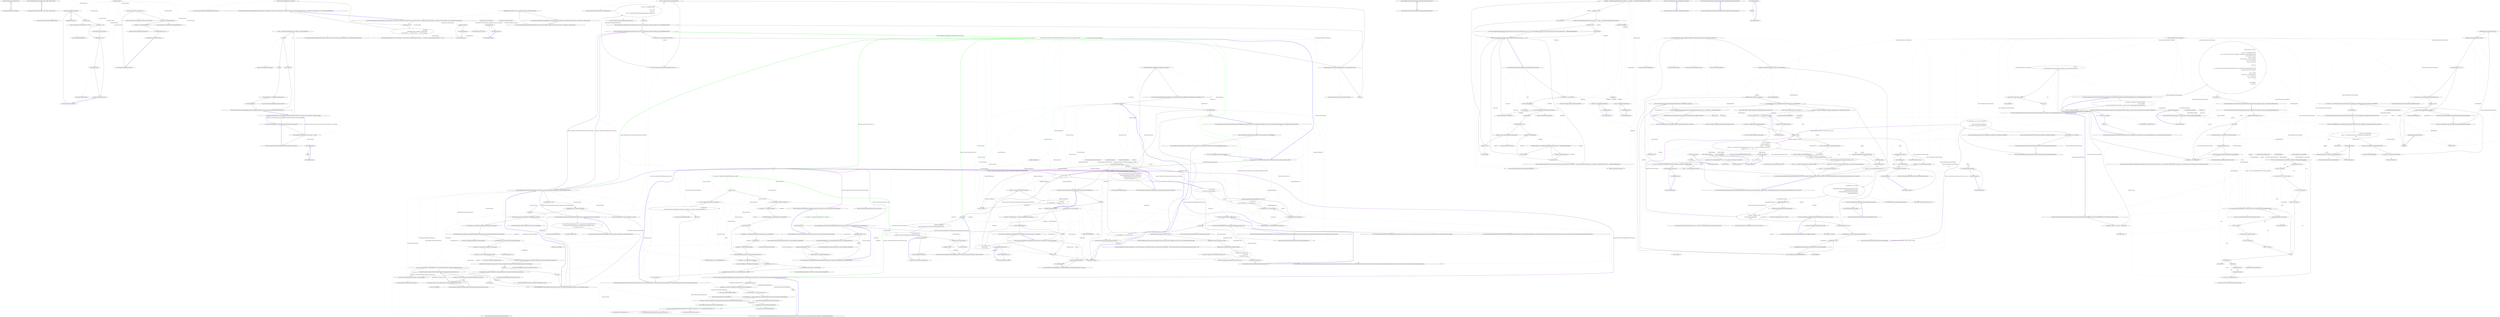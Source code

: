 digraph  {
n0 [cluster="Nancy.ISerializer.CanSerialize(string)", label="Entry Nancy.ISerializer.CanSerialize(string)", span="12-12"];
n1 [cluster="Nancy.ISerializer.CanSerialize(string)", label="Exit Nancy.ISerializer.CanSerialize(string)", span="12-12"];
n2 [cluster="Nancy.ISerializer.Serialize<TModel>(string, TModel, System.IO.Stream)", label="Entry Nancy.ISerializer.Serialize<TModel>(string, TModel, System.IO.Stream)", span="27-27"];
n3 [cluster="Nancy.ISerializer.Serialize<TModel>(string, TModel, System.IO.Stream)", label="Exit Nancy.ISerializer.Serialize<TModel>(string, TModel, System.IO.Stream)", span="27-27"];
m0_6 [cluster="System.Collections.Generic.Dictionary<TKey, TValue>.Dictionary()", file="NancyContext.cs", label="Entry System.Collections.Generic.Dictionary<TKey, TValue>.Dictionary()", span="0-0"];
m0_9 [cluster="Nancy.NancyContext.Dispose()", file="NancyContext.cs", label="Entry Nancy.NancyContext.Dispose()", span="119-119"];
m0_10 [cluster="Nancy.NancyContext.Dispose()", file="NancyContext.cs", label="this.Items.Values.OfType<IDisposable>()", span="121-121"];
m0_11 [cluster="Nancy.NancyContext.Dispose()", file="NancyContext.cs", label="disposableItem.Dispose()", span="123-123"];
m0_12 [cluster="Nancy.NancyContext.Dispose()", file="NancyContext.cs", label="this.Items.Clear()", span="126-126"];
m0_13 [cluster="Nancy.NancyContext.Dispose()", file="NancyContext.cs", label="this.request != null", span="128-128"];
m0_14 [cluster="Nancy.NancyContext.Dispose()", file="NancyContext.cs", label="((IDisposable) this.request).Dispose()", span="130-130"];
m0_15 [cluster="Nancy.NancyContext.Dispose()", file="NancyContext.cs", label="this.Response != null", span="133-133"];
m0_16 [cluster="Nancy.NancyContext.Dispose()", file="NancyContext.cs", label="this.Response.Dispose()", span="135-135"];
m0_17 [cluster="Nancy.NancyContext.Dispose()", file="NancyContext.cs", label="Exit Nancy.NancyContext.Dispose()", span="119-119"];
m0_7 [cluster="Nancy.Diagnostics.DefaultRequestTrace.DefaultRequestTrace()", file="NancyContext.cs", label="Entry Nancy.Diagnostics.DefaultRequestTrace.DefaultRequestTrace()", span="7-7"];
m0_20 [cluster="System.Collections.Generic.ICollection<T>.Clear()", file="NancyContext.cs", label="Entry System.Collections.Generic.ICollection<T>.Clear()", span="0-0"];
m0_0 [cluster="Nancy.NancyContext.NancyContext()", file="NancyContext.cs", label="Entry Nancy.NancyContext.NancyContext()", span="25-25"];
m0_1 [cluster="Nancy.NancyContext.NancyContext()", file="NancyContext.cs", label="this.Items = new Dictionary<string, object>()", span="27-27"];
m0_2 [cluster="Nancy.NancyContext.NancyContext()", file="NancyContext.cs", label="this.Trace = new DefaultRequestTrace()", span="28-28"];
m0_3 [cluster="Nancy.NancyContext.NancyContext()", file="NancyContext.cs", label="this.ViewBag = new DynamicDictionary()", span="29-29"];
m0_4 [cluster="Nancy.NancyContext.NancyContext()", file="NancyContext.cs", label="this.ControlPanelEnabled = true", span="32-32"];
m0_5 [cluster="Nancy.NancyContext.NancyContext()", file="NancyContext.cs", label="Exit Nancy.NancyContext.NancyContext()", span="25-25"];
m0_8 [cluster="Nancy.DynamicDictionary.DynamicDictionary()", file="NancyContext.cs", label="Entry Nancy.DynamicDictionary.DynamicDictionary()", span="10-10"];
m0_19 [cluster="System.IDisposable.Dispose()", file="NancyContext.cs", label="Entry System.IDisposable.Dispose()", span="0-0"];
m0_18 [cluster="System.Collections.IEnumerable.OfType<TResult>()", file="NancyContext.cs", label="Entry System.Collections.IEnumerable.OfType<TResult>()", span="0-0"];
m0_21 [cluster="Nancy.Response.Dispose()", file="NancyContext.cs", label="Entry Nancy.Response.Dispose()", span="214-214"];
m0_22 [file="NancyContext.cs", label="Nancy.NancyContext", span=""];
m1_22 [cluster="System.ArgumentNullException.ArgumentNullException(string)", file="NancyEngineExtensions.cs", label="Entry System.ArgumentNullException.ArgumentNullException(string)", span="0-0"];
m1_15 [cluster="System.Threading.Tasks.Task.Wait()", file="NancyEngineExtensions.cs", label="Entry System.Threading.Tasks.Task.Wait()", span="0-0"];
m1_16 [cluster="Nancy.NancyEngine.FlattenException(System.Exception)", file="NancyEngineExtensions.cs", label="Entry Nancy.NancyEngine.FlattenException(System.Exception)", span="296-296"];
m1_14 [cluster="Nancy.INancyEngine.HandleRequest(Nancy.Request, System.Func<Nancy.NancyContext, Nancy.NancyContext>, System.Threading.CancellationToken)", file="NancyEngineExtensions.cs", label="Entry Nancy.INancyEngine.HandleRequest(Nancy.Request, System.Func<Nancy.NancyContext, Nancy.NancyContext>, System.Threading.CancellationToken)", span="26-26"];
m1_31 [cluster="Nancy.NancyEngineExtensions.HandleRequest(Nancy.INancyEngine, Nancy.Request, System.Action<Nancy.NancyContext>, System.Action<System.Exception>)", file="NancyEngineExtensions.cs", label="Entry Nancy.NancyEngineExtensions.HandleRequest(Nancy.INancyEngine, Nancy.Request, System.Action<Nancy.NancyContext>, System.Action<System.Exception>)", span="78-78"];
m1_32 [cluster="Nancy.NancyEngineExtensions.HandleRequest(Nancy.INancyEngine, Nancy.Request, System.Action<Nancy.NancyContext>, System.Action<System.Exception>)", file="NancyEngineExtensions.cs", label="HandleRequest(nancyEngine, request, null, onComplete, onError, CancellationToken.None)", span="84-84"];
m1_33 [cluster="Nancy.NancyEngineExtensions.HandleRequest(Nancy.INancyEngine, Nancy.Request, System.Action<Nancy.NancyContext>, System.Action<System.Exception>)", file="NancyEngineExtensions.cs", label="Exit Nancy.NancyEngineExtensions.HandleRequest(Nancy.INancyEngine, Nancy.Request, System.Action<Nancy.NancyContext>, System.Action<System.Exception>)", span="78-78"];
m1_0 [cluster="Nancy.NancyEngineExtensions.HandleRequest(Nancy.INancyEngine, Nancy.Request)", file="NancyEngineExtensions.cs", label="Entry Nancy.NancyEngineExtensions.HandleRequest(Nancy.INancyEngine, Nancy.Request)", span="15-15"];
m1_1 [cluster="Nancy.NancyEngineExtensions.HandleRequest(Nancy.INancyEngine, Nancy.Request)", file="NancyEngineExtensions.cs", label="return HandleRequest(nancyEngine, request, context => context);", span="17-17"];
m1_2 [cluster="Nancy.NancyEngineExtensions.HandleRequest(Nancy.INancyEngine, Nancy.Request)", file="NancyEngineExtensions.cs", label="Exit Nancy.NancyEngineExtensions.HandleRequest(Nancy.INancyEngine, Nancy.Request)", span="15-15"];
m1_3 [cluster="Nancy.NancyEngineExtensions.HandleRequest(Nancy.INancyEngine, Nancy.Request, System.Func<Nancy.NancyContext, Nancy.NancyContext>)", file="NancyEngineExtensions.cs", label="Entry Nancy.NancyEngineExtensions.HandleRequest(Nancy.INancyEngine, Nancy.Request, System.Func<Nancy.NancyContext, Nancy.NancyContext>)", span="27-27"];
m1_7 [cluster="Nancy.NancyEngineExtensions.HandleRequest(Nancy.INancyEngine, Nancy.Request, System.Func<Nancy.NancyContext, Nancy.NancyContext>)", file="NancyEngineExtensions.cs", label="var task = nancyEngine.HandleRequest(request, preRequest, CancellationToken.None)", span="29-29"];
m1_8 [cluster="Nancy.NancyEngineExtensions.HandleRequest(Nancy.INancyEngine, Nancy.Request, System.Func<Nancy.NancyContext, Nancy.NancyContext>)", file="NancyEngineExtensions.cs", label="task.Wait()", span="32-32"];
m1_12 [cluster="Nancy.NancyEngineExtensions.HandleRequest(Nancy.INancyEngine, Nancy.Request, System.Func<Nancy.NancyContext, Nancy.NancyContext>)", file="NancyEngineExtensions.cs", label="return task.Result;", span="39-39"];
m1_9 [cluster="Nancy.NancyEngineExtensions.HandleRequest(Nancy.INancyEngine, Nancy.Request, System.Func<Nancy.NancyContext, Nancy.NancyContext>)", file="NancyEngineExtensions.cs", label=Exception, span="34-34"];
m1_10 [cluster="Nancy.NancyEngineExtensions.HandleRequest(Nancy.INancyEngine, Nancy.Request, System.Func<Nancy.NancyContext, Nancy.NancyContext>)", file="NancyEngineExtensions.cs", label="var flattenedException = NancyEngine.FlattenException(ex)", span="36-36"];
m1_11 [cluster="Nancy.NancyEngineExtensions.HandleRequest(Nancy.INancyEngine, Nancy.Request, System.Func<Nancy.NancyContext, Nancy.NancyContext>)", file="NancyEngineExtensions.cs", label="throw flattenedException;", span="37-37"];
m1_13 [cluster="Nancy.NancyEngineExtensions.HandleRequest(Nancy.INancyEngine, Nancy.Request, System.Func<Nancy.NancyContext, Nancy.NancyContext>)", file="NancyEngineExtensions.cs", label="Exit Nancy.NancyEngineExtensions.HandleRequest(Nancy.INancyEngine, Nancy.Request, System.Func<Nancy.NancyContext, Nancy.NancyContext>)", span="27-27"];
m1_23 [cluster="System.Threading.Tasks.Task<T>.WhenCompleted<T>(System.Action<System.Threading.Tasks.Task<T>>, System.Action<System.Threading.Tasks.Task<T>>, bool)", file="NancyEngineExtensions.cs", label="Entry System.Threading.Tasks.Task<T>.WhenCompleted<T>(System.Action<System.Threading.Tasks.Task<T>>, System.Action<System.Threading.Tasks.Task<T>>, bool)", span="28-28"];
m1_27 [cluster="System.Action<T>.Invoke(T)", file="NancyEngineExtensions.cs", label="Entry System.Action<T>.Invoke(T)", span="0-0"];
m1_28 [cluster="lambda expression", file="NancyEngineExtensions.cs", label="Entry lambda expression", span="66-66"];
m1_4 [cluster="lambda expression", file="NancyEngineExtensions.cs", label="Entry lambda expression", span="17-17"];
m1_5 [cluster="lambda expression", file="NancyEngineExtensions.cs", label=context, span="17-17"];
m1_6 [cluster="lambda expression", file="NancyEngineExtensions.cs", label="Exit lambda expression", span="17-17"];
m1_25 [cluster="lambda expression", file="NancyEngineExtensions.cs", label="onComplete(t.Result)", span="66-66"];
m1_29 [cluster="lambda expression", file="NancyEngineExtensions.cs", label="onError(t.Exception)", span="66-66"];
m1_24 [cluster="lambda expression", file="NancyEngineExtensions.cs", label="Entry lambda expression", span="66-66"];
m1_26 [cluster="lambda expression", file="NancyEngineExtensions.cs", label="Exit lambda expression", span="66-66"];
m1_30 [cluster="lambda expression", file="NancyEngineExtensions.cs", label="Exit lambda expression", span="66-66"];
m1_17 [cluster="Nancy.NancyEngineExtensions.HandleRequest(Nancy.INancyEngine, Nancy.Request, System.Func<Nancy.NancyContext, Nancy.NancyContext>, System.Action<Nancy.NancyContext>, System.Action<System.Exception>, System.Threading.CancellationToken)", file="NancyEngineExtensions.cs", label="Entry Nancy.NancyEngineExtensions.HandleRequest(Nancy.INancyEngine, Nancy.Request, System.Func<Nancy.NancyContext, Nancy.NancyContext>, System.Action<Nancy.NancyContext>, System.Action<System.Exception>, System.Threading.CancellationToken)", span="51-51"];
m1_18 [cluster="Nancy.NancyEngineExtensions.HandleRequest(Nancy.INancyEngine, Nancy.Request, System.Func<Nancy.NancyContext, Nancy.NancyContext>, System.Action<Nancy.NancyContext>, System.Action<System.Exception>, System.Threading.CancellationToken)", file="NancyEngineExtensions.cs", label="nancyEngine == null", span="59-59"];
m1_20 [cluster="Nancy.NancyEngineExtensions.HandleRequest(Nancy.INancyEngine, Nancy.Request, System.Func<Nancy.NancyContext, Nancy.NancyContext>, System.Action<Nancy.NancyContext>, System.Action<System.Exception>, System.Threading.CancellationToken)", file="NancyEngineExtensions.cs", label="nancyEngine\r\n                .HandleRequest(request, preRequest, cancellationToken)\r\n                .WhenCompleted(t => onComplete(t.Result), t => onError(t.Exception))", span="64-66"];
m1_19 [cluster="Nancy.NancyEngineExtensions.HandleRequest(Nancy.INancyEngine, Nancy.Request, System.Func<Nancy.NancyContext, Nancy.NancyContext>, System.Action<Nancy.NancyContext>, System.Action<System.Exception>, System.Threading.CancellationToken)", file="NancyEngineExtensions.cs", label="throw new ArgumentNullException(''nancyEngine'');", span="61-61"];
m1_21 [cluster="Nancy.NancyEngineExtensions.HandleRequest(Nancy.INancyEngine, Nancy.Request, System.Func<Nancy.NancyContext, Nancy.NancyContext>, System.Action<Nancy.NancyContext>, System.Action<System.Exception>, System.Threading.CancellationToken)", file="NancyEngineExtensions.cs", label="Exit Nancy.NancyEngineExtensions.HandleRequest(Nancy.INancyEngine, Nancy.Request, System.Func<Nancy.NancyContext, Nancy.NancyContext>, System.Action<Nancy.NancyContext>, System.Action<System.Exception>, System.Threading.CancellationToken)", span="51-51"];
m1_34 [file="NancyEngineExtensions.cs", label="System.Action<Nancy.NancyContext>", span=""];
m1_35 [file="NancyEngineExtensions.cs", label="System.Action<System.Exception>", span=""];
m2_171 [cluster="Nancy.Diagnostics.DiagnosticsSession.GenerateRandomSalt()", file="NancyModule.cs", label="Entry Nancy.Diagnostics.DiagnosticsSession.GenerateRandomSalt()", span="17-17"];
m2_149 [cluster="Nancy.Cryptography.Base64Helpers.GetBase64Length(int)", file="NancyModule.cs", label="Entry Nancy.Cryptography.Base64Helpers.GetBase64Length(int)", span="11-11"];
m2_155 [cluster="Nancy.DefaultObjectSerializer.Deserialize(string)", file="NancyModule.cs", label="Entry Nancy.DefaultObjectSerializer.Deserialize(string)", span="49-49"];
m2_20 [cluster="Nancy.Tests.Unit.Responses.StreamResponseFixture.Should_return_content_of_stream_from_current_location_of_stream()", file="NancyModule.cs", label="var response =\r\n                new StreamResponse(() => inputStream, ''test'')", span="42-43"];
m2_100 [cluster="Nancy.Response.WithCookie(Nancy.Cookies.INancyCookie)", file="NancyModule.cs", label="Entry Nancy.Response.WithCookie(Nancy.Cookies.INancyCookie)", span="89-89"];
m2_17 [cluster="Nancy.Diagnostics.DiagnosticsModuleBuilder.DiagnosticsModuleBuilder(Nancy.IRootPathProvider, Nancy.ModelBinding.IModelBinderLocator, Nancy.Configuration.INancyEnvironment, Nancy.Configuration.INancyEnvironment)", file="NancyModule.cs", label="Entry Nancy.Diagnostics.DiagnosticsModuleBuilder.DiagnosticsModuleBuilder(Nancy.IRootPathProvider, Nancy.ModelBinding.IModelBinderLocator, Nancy.Configuration.INancyEnvironment, Nancy.Configuration.INancyEnvironment)", span="13-13"];
m2_18 [cluster="Nancy.Routing.Trie.RouteResolverTrie.RouteResolverTrie(Nancy.Routing.Trie.ITrieNodeFactory)", file="NancyModule.cs", label="Entry Nancy.Routing.Trie.RouteResolverTrie.RouteResolverTrie(Nancy.Routing.Trie.ITrieNodeFactory)", span="19-19"];
m2_19 [cluster="Nancy.Routing.Trie.TrieNodeFactory.TrieNodeFactory(System.Collections.Generic.IEnumerable<Nancy.Routing.Constraints.IRouteSegmentConstraint>)", file="NancyModule.cs", label="Entry Nancy.Routing.Trie.TrieNodeFactory.TrieNodeFactory(System.Collections.Generic.IEnumerable<Nancy.Routing.Constraints.IRouteSegmentConstraint>)", span="15-15"];
m2_21 [cluster="Nancy.PipelineItem<TDelegate>.PipelineItem(string, TDelegate)", file="NancyModule.cs", label="Entry Nancy.PipelineItem<TDelegate>.PipelineItem(string, TDelegate)", span="8-8"];
m2_23 [cluster="lambda expression", file="NancyModule.cs", label="Entry lambda expression", span="65-108"];
m2_22 [cluster="Nancy.AsyncNamedPipelineBase<TAsyncDelegate, TSyncDelegate>.AddItemToStartOfPipeline(Nancy.PipelineItem<TSyncDelegate>, bool)", file="NancyModule.cs", label="Entry Nancy.AsyncNamedPipelineBase<TAsyncDelegate, TSyncDelegate>.AddItemToStartOfPipeline(Nancy.PipelineItem<TSyncDelegate>, bool)", span="90-90"];
m2_24 [cluster="lambda expression", file="NancyModule.cs", label="!ctx.ControlPanelEnabled", span="67-67"];
m2_25 [cluster="lambda expression", file="NancyModule.cs", label="return null;", span="69-69"];
m2_41 [cluster="Unk.ShouldNotBeNull", file="NancyModule.cs", label="Entry Unk.ShouldNotBeNull", span=""];
m2_9 [cluster="Nancy.Configuration.INancyEnvironment.GetValue<T>()", file="NancyModule.cs", label="Entry Nancy.Configuration.INancyEnvironment.GetValue<T>()", span="26-26"];
m2_51 [cluster="Nancy.Diagnostics.DiagnosticsHook.RewriteDiagnosticsUrl(Nancy.Diagnostics.DiagnosticsConfiguration, Nancy.NancyContext)", file="NancyModule.cs", label=inputStream, span=""];
m2_184 [cluster="Nancy.Diagnostics.DiagnosticsHook.RewriteDiagnosticsUrl(Nancy.Diagnostics.DiagnosticsConfiguration, Nancy.NancyContext)", file="NancyModule.cs", label="ctx.Request.Url.BasePath =\r\n                string.Concat(ctx.Request.Url.BasePath, diagnosticsConfiguration.Path)", span="306-307"];
m2_185 [cluster="Nancy.Diagnostics.DiagnosticsHook.RewriteDiagnosticsUrl(Nancy.Diagnostics.DiagnosticsConfiguration, Nancy.NancyContext)", file="NancyModule.cs", label="ctx.Request.Url.Path =\r\n                ctx.Request.Url.Path.Substring(diagnosticsConfiguration.Path.Length)", span="309-310"];
m2_186 [cluster="Nancy.Diagnostics.DiagnosticsHook.RewriteDiagnosticsUrl(Nancy.Diagnostics.DiagnosticsConfiguration, Nancy.NancyContext)", file="NancyModule.cs", label="ctx.Request.Url.Path.Length.Equals(0)", span="312-312"];
m2_187 [cluster="Nancy.Diagnostics.DiagnosticsHook.RewriteDiagnosticsUrl(Nancy.Diagnostics.DiagnosticsConfiguration, Nancy.NancyContext)", file="NancyModule.cs", label="ctx.Request.Url.Path = ''/''", span="314-314"];
m2_188 [cluster="Nancy.Diagnostics.DiagnosticsHook.RewriteDiagnosticsUrl(Nancy.Diagnostics.DiagnosticsConfiguration, Nancy.NancyContext)", file="NancyModule.cs", label="Exit Nancy.Diagnostics.DiagnosticsHook.RewriteDiagnosticsUrl(Nancy.Diagnostics.DiagnosticsConfiguration, Nancy.NancyContext)", span="304-304"];
m2_62 [cluster="Nancy.Configuration.DefaultNancyEnvironment.DefaultNancyEnvironment()", file="NancyModule.cs", label="Entry Nancy.Configuration.DefaultNancyEnvironment.DefaultNancyEnvironment()", span="9-9"];
m2_40 [cluster="lambda expression", file="NancyModule.cs", label="Exit lambda expression", span="65-108"];
m2_12 [cluster="Nancy.Routing.RouteCache.RouteCache(Nancy.INancyModuleCatalog, Nancy.INancyContextFactory, Nancy.Routing.IRouteSegmentExtractor, Nancy.Routing.IRouteDescriptionProvider, Nancy.Culture.ICultureService, System.Collections.Generic.IEnumerable<Nancy.Routing.IRouteMetadataProvider>)", file="NancyModule.cs", label="Entry Nancy.Routing.RouteCache.RouteCache(Nancy.INancyModuleCatalog, Nancy.INancyContextFactory, Nancy.Routing.IRouteSegmentExtractor, Nancy.Routing.IRouteDescriptionProvider, Nancy.Culture.ICultureService, System.Collections.Generic.IEnumerable<Nancy.Routing.IRouteMetadataProvider>)", span="26-26"];
m2_0 [cluster="Nancy.Tests.Unit.Responses.StreamResponseFixture.Should_copy_stream_to_output_when_body_invoked()", file="NancyModule.cs", label="Entry Nancy.Tests.Unit.Responses.StreamResponseFixture.Should_copy_stream_to_output_when_body_invoked()", span="11-11"];
m2_7 [cluster="Nancy.Tests.Unit.Responses.StreamResponseFixture.Should_copy_stream_to_output_when_body_invoked()", color=green, community=0, file="NancyModule.cs", label="1: Exit Nancy.Tests.Unit.Responses.StreamResponseFixture.Should_copy_stream_to_output_when_body_invoked()", span="11-11"];
m2_1 [cluster="Nancy.Tests.Unit.Responses.StreamResponseFixture.Should_copy_stream_to_output_when_body_invoked()", file="NancyModule.cs", label="var streamContent =\r\n                new byte[] { 1, 2, 3, 4, 5 }", span="14-15"];
m2_5 [cluster="Nancy.Tests.Unit.Responses.StreamResponseFixture.Should_copy_stream_to_output_when_body_invoked()", file="NancyModule.cs", label="response.Contents.Invoke(outputStream)", span="26-26"];
m2_2 [cluster="Nancy.Tests.Unit.Responses.StreamResponseFixture.Should_copy_stream_to_output_when_body_invoked()", file="NancyModule.cs", label="var inputStream =\r\n                new MemoryStream(streamContent)", span="17-18"];
m2_6 [cluster="Nancy.Tests.Unit.Responses.StreamResponseFixture.Should_copy_stream_to_output_when_body_invoked()", file="NancyModule.cs", label="outputStream.ToArray().ShouldEqualSequence(streamContent)", span="29-29"];
m2_3 [cluster="Nancy.Tests.Unit.Responses.StreamResponseFixture.Should_copy_stream_to_output_when_body_invoked()", file="NancyModule.cs", label="var response = \r\n                new StreamResponse(() => inputStream, ''test'')", span="20-21"];
m2_4 [cluster="Nancy.Tests.Unit.Responses.StreamResponseFixture.Should_copy_stream_to_output_when_body_invoked()", file="NancyModule.cs", label="var outputStream = new MemoryStream()", span="23-23"];
m2_8 [cluster="System.IO.MemoryStream.MemoryStream(byte[])", file="NancyModule.cs", label="Entry System.IO.MemoryStream.MemoryStream(byte[])", span="0-0"];
m2_183 [cluster="Nancy.BeforePipeline.Invoke(Nancy.NancyContext, System.Threading.CancellationToken)", file="NancyModule.cs", label="Entry Nancy.BeforePipeline.Invoke(Nancy.NancyContext, System.Threading.CancellationToken)", span="97-97"];
m2_65 [cluster="Nancy.Configuration.INancyEnvironment.AddValue<T>(T)", file="NancyModule.cs", label="Entry Nancy.Configuration.INancyEnvironment.AddValue<T>(T)", span="15-15"];
m2_74 [cluster="Nancy.Diagnostics.DiagnosticsHook.GetDiagnosticsLoginView(Nancy.NancyContext, Nancy.Configuration.INancyEnvironment)", file="NancyModule.cs", label="Entry Nancy.Diagnostics.DiagnosticsHook.GetDiagnosticsLoginView(Nancy.NancyContext, Nancy.Configuration.INancyEnvironment)", span="144-144"];
m2_75 [cluster="Nancy.Diagnostics.DiagnosticsHook.GetDiagnosticsLoginView(Nancy.NancyContext, Nancy.Configuration.INancyEnvironment)", color=green, community=0, file="NancyModule.cs", label="31: var renderer = new DiagnosticsViewRenderer(ctx, environment)", span="146-146"];
m2_76 [cluster="Nancy.Diagnostics.DiagnosticsHook.GetDiagnosticsLoginView(Nancy.NancyContext, Nancy.Configuration.INancyEnvironment)", file="NancyModule.cs", label="return renderer[''login''];", span="148-148"];
m2_77 [cluster="Nancy.Diagnostics.DiagnosticsHook.GetDiagnosticsLoginView(Nancy.NancyContext, Nancy.Configuration.INancyEnvironment)", file="NancyModule.cs", label="Exit Nancy.Diagnostics.DiagnosticsHook.GetDiagnosticsLoginView(Nancy.NancyContext, Nancy.Configuration.INancyEnvironment)", span="144-144"];
m2_52 [cluster="Nancy.Diagnostics.DiagnosticsHook.ValidateConfiguration(Nancy.Diagnostics.DiagnosticsConfiguration)", file="NancyModule.cs", label=inputStream, span=""];
m2_67 [cluster="Nancy.Diagnostics.DiagnosticsHook.ValidateConfiguration(Nancy.Diagnostics.DiagnosticsConfiguration)", file="NancyModule.cs", label="return !string.IsNullOrWhiteSpace(configuration.Password) &&\r\n                !string.IsNullOrWhiteSpace(configuration.CookieName) &&\r\n                !string.IsNullOrWhiteSpace(configuration.Path) &&\r\n                configuration.SlidingTimeout != 0;", span="133-136"];
m2_68 [cluster="Nancy.Diagnostics.DiagnosticsHook.ValidateConfiguration(Nancy.Diagnostics.DiagnosticsConfiguration)", file="NancyModule.cs", label="Exit Nancy.Diagnostics.DiagnosticsHook.ValidateConfiguration(Nancy.Diagnostics.DiagnosticsConfiguration)", span="131-131"];
m2_50 [cluster="lambda expression", file="NancyModule.cs", label="Exit lambda expression", span="72-72"];
m2_176 [cluster="string.EndsWith(string)", file="NancyModule.cs", label="Entry string.EndsWith(string)", span="0-0"];
m2_10 [cluster="System.IO.MemoryStream.MemoryStream()", file="NancyModule.cs", label="Entry System.IO.MemoryStream.MemoryStream()", span="0-0"];
m2_55 [cluster="Nancy.Diagnostics.DiagnosticsHook.GetDiagnosticsEnvironment()", file="NancyModule.cs", label=outputStream, span=""];
m2_60 [cluster="Nancy.Diagnostics.DiagnosticsHook.GetDiagnosticsEnvironment()", file="NancyModule.cs", label="return diagnosticsEnvironment;", span="128-128"];
m2_56 [cluster="Nancy.Diagnostics.DiagnosticsHook.GetDiagnosticsEnvironment()", file="NancyModule.cs", label="diagnosticsEnvironment.Globalization(new[] { ''en-US'' })", span="121-121"];
m2_57 [cluster="Nancy.Diagnostics.DiagnosticsHook.GetDiagnosticsEnvironment()", file="NancyModule.cs", label="diagnosticsEnvironment.Json(retainCasing: false)", span="122-122"];
m2_58 [cluster="Nancy.Diagnostics.DiagnosticsHook.GetDiagnosticsEnvironment()", file="NancyModule.cs", label="diagnosticsEnvironment.AddValue(ViewConfiguration.Default)", span="123-123"];
m2_59 [cluster="Nancy.Diagnostics.DiagnosticsHook.GetDiagnosticsEnvironment()", file="NancyModule.cs", label="diagnosticsEnvironment.Tracing(\r\n                enabled: true,\r\n                displayErrorTraces: true)", span="124-126"];
m2_61 [cluster="Nancy.Diagnostics.DiagnosticsHook.GetDiagnosticsEnvironment()", file="NancyModule.cs", label="Exit Nancy.Diagnostics.DiagnosticsHook.GetDiagnosticsEnvironment()", span="116-116"];
m2_99 [cluster="System.DateTime.AddDays(double)", file="NancyModule.cs", label="Entry System.DateTime.AddDays(double)", span="0-0"];
m2_104 [cluster="System.Threading.Tasks.Task.Wait()", file="NancyModule.cs", label="Entry System.Threading.Tasks.Task.Wait()", span="0-0"];
m2_122 [cluster="Nancy.Cryptography.IHmacProvider.GenerateHmac(string)", file="NancyModule.cs", label="Entry Nancy.Cryptography.IHmacProvider.GenerateHmac(string)", span="17-17"];
m2_42 [cluster="lambda expression", file="NancyModule.cs", label="Entry lambda expression", span="64-64"];
m2_15 [cluster="Nancy.Routing.DefaultRouteDescriptionProvider.DefaultRouteDescriptionProvider()", file="NancyModule.cs", label="Entry Nancy.Routing.DefaultRouteDescriptionProvider.DefaultRouteDescriptionProvider()", span="12-12"];
m2_14 [cluster="Nancy.Routing.DefaultRouteSegmentExtractor.DefaultRouteSegmentExtractor()", file="NancyModule.cs", label="Entry Nancy.Routing.DefaultRouteSegmentExtractor.DefaultRouteSegmentExtractor()", span="7-7"];
m2_16 [cluster="Nancy.Routing.DefaultRouteResolver.DefaultRouteResolver(Nancy.INancyModuleCatalog, Nancy.Routing.INancyModuleBuilder, Nancy.Routing.IRouteCache, Nancy.Routing.Trie.IRouteResolverTrie, Nancy.Configuration.INancyEnvironment)", file="NancyModule.cs", label="Entry Nancy.Routing.DefaultRouteResolver.DefaultRouteResolver(Nancy.INancyModuleCatalog, Nancy.Routing.INancyModuleBuilder, Nancy.Routing.IRouteCache, Nancy.Routing.Trie.IRouteResolverTrie, Nancy.Configuration.INancyEnvironment)", span="31-31"];
m2_27 [cluster="lambda expression", file="NancyModule.cs", label="return null;", span="74-74"];
m2_26 [cluster="lambda expression", file="NancyModule.cs", label="!ctx.Request.Path.StartsWith(diagnosticsConfiguration.Path, StringComparison.OrdinalIgnoreCase)", span="72-72"];
m2_28 [cluster="lambda expression", file="NancyModule.cs", label="!diagnosticsConfiguration.Enabled", span="77-77"];
m2_43 [cluster="string.Replace(string, string)", file="NancyModule.cs", label="Entry string.Replace(string, string)", span="0-0"];
m2_46 [cluster="string.Replace(char, char)", file="NancyModule.cs", label="Entry string.Replace(char, char)", span="0-0"];
m2_49 [cluster="System.Type.GetTypeInfo()", file="NancyModule.cs", label="Entry System.Type.GetTypeInfo()", span="0-0"];
m2_48 [cluster="Nancy.Responses.EmbeddedFileResponse.EmbeddedFileResponse(System.Reflection.Assembly, string, string)", file="NancyModule.cs", label="Entry Nancy.Responses.EmbeddedFileResponse.EmbeddedFileResponse(System.Reflection.Assembly, string, string)", span="19-19"];
m2_44 [cluster="System.IO.Path.GetDirectoryName(string)", file="NancyModule.cs", label="Entry System.IO.Path.GetDirectoryName(string)", span="0-0"];
m2_45 [cluster="string.IsNullOrEmpty(string)", file="NancyModule.cs", label="Entry string.IsNullOrEmpty(string)", span="0-0"];
m2_47 [cluster="string.Format(string, object)", file="NancyModule.cs", label="Entry string.Format(string, object)", span="0-0"];
m2_30 [cluster="Nancy.Tests.Unit.Responses.StreamResponseFixture.Should_throw_exception_when_stream_is_non_readable()", file="NancyModule.cs", label="var inputStream =\r\n                A.Fake<Stream>()", span="61-62"];
m2_32 [cluster="Nancy.Tests.Unit.Responses.StreamResponseFixture.Should_throw_exception_when_stream_is_non_readable()", file="NancyModule.cs", label="var response =\r\n                new StreamResponse(() => inputStream, ''test'')", span="66-67"];
m2_34 [cluster="Nancy.Tests.Unit.Responses.StreamResponseFixture.Should_throw_exception_when_stream_is_non_readable()", file="NancyModule.cs", label="var exception = Record.Exception(() => response.Contents.Invoke(outputStream))", span="72-72"];
m2_37 [cluster="Unk.>", file="NancyModule.cs", label="Entry Unk.>", span=""];
m2_38 [cluster="Unk.CallTo", file="NancyModule.cs", label="Entry Unk.CallTo", span=""];
m2_39 [cluster="Unk.Returns", file="NancyModule.cs", label="Entry Unk.Returns", span=""];
m2_31 [cluster="Nancy.Tests.Unit.Responses.StreamResponseFixture.Should_throw_exception_when_stream_is_non_readable()", file="NancyModule.cs", label="A.CallTo(() => inputStream.CanRead).Returns(false)", span="64-64"];
m2_33 [cluster="Nancy.Tests.Unit.Responses.StreamResponseFixture.Should_throw_exception_when_stream_is_non_readable()", file="NancyModule.cs", label="var outputStream = new MemoryStream()", span="69-69"];
m2_35 [cluster="Nancy.Tests.Unit.Responses.StreamResponseFixture.Should_throw_exception_when_stream_is_non_readable()", file="NancyModule.cs", label="exception.ShouldNotBeNull()", span="75-75"];
m2_36 [cluster="Nancy.Tests.Unit.Responses.StreamResponseFixture.Should_throw_exception_when_stream_is_non_readable()", file="NancyModule.cs", label="Exit Nancy.Tests.Unit.Responses.StreamResponseFixture.Should_throw_exception_when_stream_is_non_readable()", span="58-58"];
m2_29 [cluster="Nancy.Tests.Unit.Responses.StreamResponseFixture.Should_throw_exception_when_stream_is_non_readable()", file="NancyModule.cs", label="Entry Nancy.Tests.Unit.Responses.StreamResponseFixture.Should_throw_exception_when_stream_is_non_readable()", span="58-58"];
m2_66 [cluster="Nancy.Configuration.INancyEnvironment.Tracing(bool, bool)", file="NancyModule.cs", label="Entry Nancy.Configuration.INancyEnvironment.Tracing(bool, bool)", span="15-15"];
m2_150 [cluster="string.Substring(int)", file="NancyModule.cs", label="Entry string.Substring(int)", span="0-0"];
m2_101 [cluster="Nancy.Routing.IRouteResolver.Resolve(Nancy.NancyContext)", file="NancyModule.cs", label="Entry Nancy.Routing.IRouteResolver.Resolve(Nancy.NancyContext)", span="12-12"];
m2_97 [cluster="Nancy.Diagnostics.DiagnosticsHook.GetSession(Nancy.NancyContext, Nancy.Diagnostics.DiagnosticsConfiguration, Nancy.DefaultObjectSerializer)", file="NancyModule.cs", label="Entry Nancy.Diagnostics.DiagnosticsHook.GetSession(Nancy.NancyContext, Nancy.Diagnostics.DiagnosticsConfiguration, Nancy.DefaultObjectSerializer)", span="212-212"];
m2_125 [cluster="Nancy.Diagnostics.DiagnosticsHook.GetSession(Nancy.NancyContext, Nancy.Diagnostics.DiagnosticsConfiguration, Nancy.DefaultObjectSerializer)", file="NancyModule.cs", label="context.Request == null", span="214-214"];
m2_127 [cluster="Nancy.Diagnostics.DiagnosticsHook.GetSession(Nancy.NancyContext, Nancy.Diagnostics.DiagnosticsConfiguration, Nancy.DefaultObjectSerializer)", file="NancyModule.cs", label="IsLoginRequest(context, diagnosticsConfiguration)", span="219-219"];
m2_128 [cluster="Nancy.Diagnostics.DiagnosticsHook.GetSession(Nancy.NancyContext, Nancy.Diagnostics.DiagnosticsConfiguration, Nancy.DefaultObjectSerializer)", file="NancyModule.cs", label="return ProcessLogin(context, diagnosticsConfiguration, serializer);", span="221-221"];
m2_129 [cluster="Nancy.Diagnostics.DiagnosticsHook.GetSession(Nancy.NancyContext, Nancy.Diagnostics.DiagnosticsConfiguration, Nancy.DefaultObjectSerializer)", file="NancyModule.cs", label="!context.Request.Cookies.ContainsKey(diagnosticsConfiguration.CookieName)", span="224-224"];
m2_131 [cluster="Nancy.Diagnostics.DiagnosticsHook.GetSession(Nancy.NancyContext, Nancy.Diagnostics.DiagnosticsConfiguration, Nancy.DefaultObjectSerializer)", file="NancyModule.cs", label="var encryptedValue = context.Request.Cookies[diagnosticsConfiguration.CookieName]", span="229-229"];
m2_132 [cluster="Nancy.Diagnostics.DiagnosticsHook.GetSession(Nancy.NancyContext, Nancy.Diagnostics.DiagnosticsConfiguration, Nancy.DefaultObjectSerializer)", file="NancyModule.cs", label="var hmacStringLength = Base64Helpers.GetBase64Length(diagnosticsConfiguration.CryptographyConfiguration.HmacProvider.HmacLength)", span="230-230"];
m2_136 [cluster="Nancy.Diagnostics.DiagnosticsHook.GetSession(Nancy.NancyContext, Nancy.Diagnostics.DiagnosticsConfiguration, Nancy.DefaultObjectSerializer)", file="NancyModule.cs", label="var newHmac = diagnosticsConfiguration.CryptographyConfiguration.HmacProvider.GenerateHmac(encryptedSession)", span="235-235"];
m2_137 [cluster="Nancy.Diagnostics.DiagnosticsHook.GetSession(Nancy.NancyContext, Nancy.Diagnostics.DiagnosticsConfiguration, Nancy.DefaultObjectSerializer)", file="NancyModule.cs", label="var hmacValid = HmacComparer.Compare(newHmac, hmacBytes, diagnosticsConfiguration.CryptographyConfiguration.HmacProvider.HmacLength)", span="236-236"];
m2_140 [cluster="Nancy.Diagnostics.DiagnosticsHook.GetSession(Nancy.NancyContext, Nancy.Diagnostics.DiagnosticsConfiguration, Nancy.DefaultObjectSerializer)", file="NancyModule.cs", label="var decryptedValue = diagnosticsConfiguration.CryptographyConfiguration.EncryptionProvider.Decrypt(encryptedSession)", span="243-243"];
m2_141 [cluster="Nancy.Diagnostics.DiagnosticsHook.GetSession(Nancy.NancyContext, Nancy.Diagnostics.DiagnosticsConfiguration, Nancy.DefaultObjectSerializer)", file="NancyModule.cs", label="var session = serializer.Deserialize(decryptedValue) as DiagnosticsSession", span="244-244"];
m2_142 [cluster="Nancy.Diagnostics.DiagnosticsHook.GetSession(Nancy.NancyContext, Nancy.Diagnostics.DiagnosticsConfiguration, Nancy.DefaultObjectSerializer)", file="NancyModule.cs", label="session == null || session.Expiry < DateTimeOffset.Now || !SessionPasswordValid(session, diagnosticsConfiguration.Password)", span="246-246"];
m2_126 [cluster="Nancy.Diagnostics.DiagnosticsHook.GetSession(Nancy.NancyContext, Nancy.Diagnostics.DiagnosticsConfiguration, Nancy.DefaultObjectSerializer)", file="NancyModule.cs", label="return null;", span="216-216"];
m2_130 [cluster="Nancy.Diagnostics.DiagnosticsHook.GetSession(Nancy.NancyContext, Nancy.Diagnostics.DiagnosticsConfiguration, Nancy.DefaultObjectSerializer)", file="NancyModule.cs", label="return null;", span="226-226"];
m2_139 [cluster="Nancy.Diagnostics.DiagnosticsHook.GetSession(Nancy.NancyContext, Nancy.Diagnostics.DiagnosticsConfiguration, Nancy.DefaultObjectSerializer)", file="NancyModule.cs", label="return null;", span="240-240"];
m2_144 [cluster="Nancy.Diagnostics.DiagnosticsHook.GetSession(Nancy.NancyContext, Nancy.Diagnostics.DiagnosticsConfiguration, Nancy.DefaultObjectSerializer)", file="NancyModule.cs", label="return session;", span="251-251"];
m2_143 [cluster="Nancy.Diagnostics.DiagnosticsHook.GetSession(Nancy.NancyContext, Nancy.Diagnostics.DiagnosticsConfiguration, Nancy.DefaultObjectSerializer)", file="NancyModule.cs", label="return null;", span="248-248"];
m2_133 [cluster="Nancy.Diagnostics.DiagnosticsHook.GetSession(Nancy.NancyContext, Nancy.Diagnostics.DiagnosticsConfiguration, Nancy.DefaultObjectSerializer)", file="NancyModule.cs", label="var encryptedSession = encryptedValue.Substring(hmacStringLength)", span="231-231"];
m2_134 [cluster="Nancy.Diagnostics.DiagnosticsHook.GetSession(Nancy.NancyContext, Nancy.Diagnostics.DiagnosticsConfiguration, Nancy.DefaultObjectSerializer)", file="NancyModule.cs", label="var hmacString = encryptedValue.Substring(0, hmacStringLength)", span="232-232"];
m2_135 [cluster="Nancy.Diagnostics.DiagnosticsHook.GetSession(Nancy.NancyContext, Nancy.Diagnostics.DiagnosticsConfiguration, Nancy.DefaultObjectSerializer)", file="NancyModule.cs", label="var hmacBytes = Convert.FromBase64String(hmacString)", span="234-234"];
m2_138 [cluster="Nancy.Diagnostics.DiagnosticsHook.GetSession(Nancy.NancyContext, Nancy.Diagnostics.DiagnosticsConfiguration, Nancy.DefaultObjectSerializer)", file="NancyModule.cs", label="!hmacValid", span="238-238"];
m2_145 [cluster="Nancy.Diagnostics.DiagnosticsHook.GetSession(Nancy.NancyContext, Nancy.Diagnostics.DiagnosticsConfiguration, Nancy.DefaultObjectSerializer)", file="NancyModule.cs", label="Exit Nancy.Diagnostics.DiagnosticsHook.GetSession(Nancy.NancyContext, Nancy.Diagnostics.DiagnosticsConfiguration, Nancy.DefaultObjectSerializer)", span="212-212"];
m2_156 [cluster="Nancy.Diagnostics.DiagnosticsHook.SessionPasswordValid(Nancy.Diagnostics.DiagnosticsSession, string)", file="NancyModule.cs", label="Entry Nancy.Diagnostics.DiagnosticsHook.SessionPasswordValid(Nancy.Diagnostics.DiagnosticsSession, string)", span="254-254"];
m2_157 [cluster="Nancy.Diagnostics.DiagnosticsHook.SessionPasswordValid(Nancy.Diagnostics.DiagnosticsSession, string)", file="NancyModule.cs", label="var newHash = DiagnosticsSession.GenerateSaltedHash(realPassword, session.Salt)", span="256-256"];
m2_158 [cluster="Nancy.Diagnostics.DiagnosticsHook.SessionPasswordValid(Nancy.Diagnostics.DiagnosticsSession, string)", file="NancyModule.cs", label="return (newHash.Length == session.Hash.Length && newHash.SequenceEqual(session.Hash));", span="258-258"];
m2_159 [cluster="Nancy.Diagnostics.DiagnosticsHook.SessionPasswordValid(Nancy.Diagnostics.DiagnosticsSession, string)", file="NancyModule.cs", label="Exit Nancy.Diagnostics.DiagnosticsHook.SessionPasswordValid(Nancy.Diagnostics.DiagnosticsSession, string)", span="254-254"];
m2_119 [cluster="System.DateTime.AddMinutes(double)", file="NancyModule.cs", label="Entry System.DateTime.AddMinutes(double)", span="0-0"];
m2_69 [cluster="string.IsNullOrWhiteSpace(string)", file="NancyModule.cs", label="Entry string.IsNullOrWhiteSpace(string)", span="0-0"];
m2_106 [cluster="Nancy.HeadResponse.HeadResponse(Nancy.Response)", file="NancyModule.cs", label="Entry Nancy.HeadResponse.HeadResponse(Nancy.Response)", span="21-21"];
m2_98 [cluster="Nancy.Cookies.NancyCookie.NancyCookie(string, string, bool)", file="NancyModule.cs", label="Entry Nancy.Cookies.NancyCookie.NancyCookie(string, string, bool)", span="40-40"];
m2_53 [cluster="Nancy.Diagnostics.DiagnosticsHook.ExecuteDiagnostics(Nancy.NancyContext, Nancy.Routing.IRouteResolver, Nancy.Diagnostics.DiagnosticsConfiguration, Nancy.DefaultObjectSerializer, Nancy.Configuration.INancyEnvironment)", file="NancyModule.cs", label=inputStream, span=""];
m2_78 [cluster="Nancy.Diagnostics.DiagnosticsHook.ExecuteDiagnostics(Nancy.NancyContext, Nancy.Routing.IRouteResolver, Nancy.Diagnostics.DiagnosticsConfiguration, Nancy.DefaultObjectSerializer, Nancy.Configuration.INancyEnvironment)", color=green, community=0, file="NancyModule.cs", label="20: var session = GetSession(ctx, diagnosticsConfiguration, serializer)", span="153-153"];
m2_79 [cluster="Nancy.Diagnostics.DiagnosticsHook.ExecuteDiagnostics(Nancy.NancyContext, Nancy.Routing.IRouteResolver, Nancy.Diagnostics.DiagnosticsConfiguration, Nancy.DefaultObjectSerializer, Nancy.Configuration.INancyEnvironment)", file="NancyModule.cs", label="session == null", span="155-155"];
m2_94 [cluster="Nancy.Diagnostics.DiagnosticsHook.ExecuteDiagnostics(Nancy.NancyContext, Nancy.Routing.IRouteResolver, Nancy.Diagnostics.DiagnosticsConfiguration, Nancy.DefaultObjectSerializer, Nancy.Configuration.INancyEnvironment)", file="NancyModule.cs", label="AddUpdateSessionCookie(session, ctx, diagnosticsConfiguration, serializer)", span="188-188"];
m2_80 [cluster="Nancy.Diagnostics.DiagnosticsHook.ExecuteDiagnostics(Nancy.NancyContext, Nancy.Routing.IRouteResolver, Nancy.Diagnostics.DiagnosticsConfiguration, Nancy.DefaultObjectSerializer, Nancy.Configuration.INancyEnvironment)", file="NancyModule.cs", label="var view = GetDiagnosticsLoginView(ctx, environment)", span="157-157"];
m2_81 [cluster="Nancy.Diagnostics.DiagnosticsHook.ExecuteDiagnostics(Nancy.NancyContext, Nancy.Routing.IRouteResolver, Nancy.Diagnostics.DiagnosticsConfiguration, Nancy.DefaultObjectSerializer, Nancy.Configuration.INancyEnvironment)", file="NancyModule.cs", label="view.WithCookie(\r\n                    new NancyCookie(diagnosticsConfiguration.CookieName, string.Empty, true) { Expires = DateTime.Now.AddDays(-1) })", span="159-160"];
m2_83 [cluster="Nancy.Diagnostics.DiagnosticsHook.ExecuteDiagnostics(Nancy.NancyContext, Nancy.Routing.IRouteResolver, Nancy.Diagnostics.DiagnosticsConfiguration, Nancy.DefaultObjectSerializer, Nancy.Configuration.INancyEnvironment)", file="NancyModule.cs", label="var resolveResult = routeResolver.Resolve(ctx)", span="165-165"];
m2_84 [cluster="Nancy.Diagnostics.DiagnosticsHook.ExecuteDiagnostics(Nancy.NancyContext, Nancy.Routing.IRouteResolver, Nancy.Diagnostics.DiagnosticsConfiguration, Nancy.DefaultObjectSerializer, Nancy.Configuration.INancyEnvironment)", file="NancyModule.cs", label="ctx.Parameters = resolveResult.Parameters", span="167-167"];
m2_85 [cluster="Nancy.Diagnostics.DiagnosticsHook.ExecuteDiagnostics(Nancy.NancyContext, Nancy.Routing.IRouteResolver, Nancy.Diagnostics.DiagnosticsConfiguration, Nancy.DefaultObjectSerializer, Nancy.Configuration.INancyEnvironment)", file="NancyModule.cs", label="ExecuteRoutePreReq(ctx, CancellationToken, resolveResult.Before)", span="168-168"];
m2_86 [cluster="Nancy.Diagnostics.DiagnosticsHook.ExecuteDiagnostics(Nancy.NancyContext, Nancy.Routing.IRouteResolver, Nancy.Diagnostics.DiagnosticsConfiguration, Nancy.DefaultObjectSerializer, Nancy.Configuration.INancyEnvironment)", file="NancyModule.cs", label="ctx.Response == null", span="170-170"];
m2_89 [cluster="Nancy.Diagnostics.DiagnosticsHook.ExecuteDiagnostics(Nancy.NancyContext, Nancy.Routing.IRouteResolver, Nancy.Diagnostics.DiagnosticsConfiguration, Nancy.DefaultObjectSerializer, Nancy.Configuration.INancyEnvironment)", file="NancyModule.cs", label="ctx.Response = (Response)routeResult.Result", span="175-175"];
m2_90 [cluster="Nancy.Diagnostics.DiagnosticsHook.ExecuteDiagnostics(Nancy.NancyContext, Nancy.Routing.IRouteResolver, Nancy.Diagnostics.DiagnosticsConfiguration, Nancy.DefaultObjectSerializer, Nancy.Configuration.INancyEnvironment)", file="NancyModule.cs", label="ctx.Request.Method.Equals(''HEAD'', StringComparison.OrdinalIgnoreCase)", span="178-178"];
m2_91 [cluster="Nancy.Diagnostics.DiagnosticsHook.ExecuteDiagnostics(Nancy.NancyContext, Nancy.Routing.IRouteResolver, Nancy.Diagnostics.DiagnosticsConfiguration, Nancy.DefaultObjectSerializer, Nancy.Configuration.INancyEnvironment)", file="NancyModule.cs", label="ctx.Response = new HeadResponse(ctx.Response)", span="180-180"];
m2_93 [cluster="Nancy.Diagnostics.DiagnosticsHook.ExecuteDiagnostics(Nancy.NancyContext, Nancy.Routing.IRouteResolver, Nancy.Diagnostics.DiagnosticsConfiguration, Nancy.DefaultObjectSerializer, Nancy.Configuration.INancyEnvironment)", file="NancyModule.cs", label="resolveResult.After.Invoke(ctx, CancellationToken)", span="185-185"];
m2_95 [cluster="Nancy.Diagnostics.DiagnosticsHook.ExecuteDiagnostics(Nancy.NancyContext, Nancy.Routing.IRouteResolver, Nancy.Diagnostics.DiagnosticsConfiguration, Nancy.DefaultObjectSerializer, Nancy.Configuration.INancyEnvironment)", file="NancyModule.cs", label="return ctx.Response;", span="190-190"];
m2_92 [cluster="Nancy.Diagnostics.DiagnosticsHook.ExecuteDiagnostics(Nancy.NancyContext, Nancy.Routing.IRouteResolver, Nancy.Diagnostics.DiagnosticsConfiguration, Nancy.DefaultObjectSerializer, Nancy.Configuration.INancyEnvironment)", file="NancyModule.cs", label="resolveResult.After != null", span="183-183"];
m2_82 [cluster="Nancy.Diagnostics.DiagnosticsHook.ExecuteDiagnostics(Nancy.NancyContext, Nancy.Routing.IRouteResolver, Nancy.Diagnostics.DiagnosticsConfiguration, Nancy.DefaultObjectSerializer, Nancy.Configuration.INancyEnvironment)", file="NancyModule.cs", label="return view;", span="162-162"];
m2_87 [cluster="Nancy.Diagnostics.DiagnosticsHook.ExecuteDiagnostics(Nancy.NancyContext, Nancy.Routing.IRouteResolver, Nancy.Diagnostics.DiagnosticsConfiguration, Nancy.DefaultObjectSerializer, Nancy.Configuration.INancyEnvironment)", file="NancyModule.cs", label="var routeResult = resolveResult.Route.Invoke(resolveResult.Parameters, CancellationToken)", span="172-172"];
m2_88 [cluster="Nancy.Diagnostics.DiagnosticsHook.ExecuteDiagnostics(Nancy.NancyContext, Nancy.Routing.IRouteResolver, Nancy.Diagnostics.DiagnosticsConfiguration, Nancy.DefaultObjectSerializer, Nancy.Configuration.INancyEnvironment)", file="NancyModule.cs", label="routeResult.Wait()", span="173-173"];
m2_96 [cluster="Nancy.Diagnostics.DiagnosticsHook.ExecuteDiagnostics(Nancy.NancyContext, Nancy.Routing.IRouteResolver, Nancy.Diagnostics.DiagnosticsConfiguration, Nancy.DefaultObjectSerializer, Nancy.Configuration.INancyEnvironment)", file="NancyModule.cs", label="Exit Nancy.Diagnostics.DiagnosticsHook.ExecuteDiagnostics(Nancy.NancyContext, Nancy.Routing.IRouteResolver, Nancy.Diagnostics.DiagnosticsConfiguration, Nancy.DefaultObjectSerializer, Nancy.Configuration.INancyEnvironment)", span="151-151"];
m2_102 [cluster="Nancy.Diagnostics.DiagnosticsHook.ExecuteRoutePreReq(Nancy.NancyContext, System.Threading.CancellationToken, Nancy.BeforePipeline)", file="NancyModule.cs", label="Entry Nancy.Diagnostics.DiagnosticsHook.ExecuteRoutePreReq(Nancy.NancyContext, System.Threading.CancellationToken, Nancy.BeforePipeline)", span="289-289"];
m2_177 [cluster="Nancy.Diagnostics.DiagnosticsHook.ExecuteRoutePreReq(Nancy.NancyContext, System.Threading.CancellationToken, Nancy.BeforePipeline)", file="NancyModule.cs", label="resolveResultPreReq == null", span="291-291"];
m2_179 [cluster="Nancy.Diagnostics.DiagnosticsHook.ExecuteRoutePreReq(Nancy.NancyContext, System.Threading.CancellationToken, Nancy.BeforePipeline)", file="NancyModule.cs", label="var resolveResultPreReqResponse = resolveResultPreReq.Invoke(context, cancellationToken).Result", span="296-296"];
m2_181 [cluster="Nancy.Diagnostics.DiagnosticsHook.ExecuteRoutePreReq(Nancy.NancyContext, System.Threading.CancellationToken, Nancy.BeforePipeline)", file="NancyModule.cs", label="context.Response = resolveResultPreReqResponse", span="300-300"];
m2_178 [cluster="Nancy.Diagnostics.DiagnosticsHook.ExecuteRoutePreReq(Nancy.NancyContext, System.Threading.CancellationToken, Nancy.BeforePipeline)", file="NancyModule.cs", label="return;", span="293-293"];
m2_180 [cluster="Nancy.Diagnostics.DiagnosticsHook.ExecuteRoutePreReq(Nancy.NancyContext, System.Threading.CancellationToken, Nancy.BeforePipeline)", file="NancyModule.cs", label="resolveResultPreReqResponse != null", span="298-298"];
m2_182 [cluster="Nancy.Diagnostics.DiagnosticsHook.ExecuteRoutePreReq(Nancy.NancyContext, System.Threading.CancellationToken, Nancy.BeforePipeline)", file="NancyModule.cs", label="Exit Nancy.Diagnostics.DiagnosticsHook.ExecuteRoutePreReq(Nancy.NancyContext, System.Threading.CancellationToken, Nancy.BeforePipeline)", span="289-289"];
m2_147 [cluster="Nancy.Diagnostics.DiagnosticsHook.ProcessLogin(Nancy.NancyContext, Nancy.Diagnostics.DiagnosticsConfiguration, Nancy.DefaultObjectSerializer)", file="NancyModule.cs", label="Entry Nancy.Diagnostics.DiagnosticsHook.ProcessLogin(Nancy.NancyContext, Nancy.Diagnostics.DiagnosticsConfiguration, Nancy.DefaultObjectSerializer)", span="261-261"];
m2_162 [cluster="Nancy.Diagnostics.DiagnosticsHook.ProcessLogin(Nancy.NancyContext, Nancy.Diagnostics.DiagnosticsConfiguration, Nancy.DefaultObjectSerializer)", file="NancyModule.cs", label="string password = context.Request.Form.Password", span="263-263"];
m2_163 [cluster="Nancy.Diagnostics.DiagnosticsHook.ProcessLogin(Nancy.NancyContext, Nancy.Diagnostics.DiagnosticsConfiguration, Nancy.DefaultObjectSerializer)", file="NancyModule.cs", label="!string.Equals(password, diagnosticsConfiguration.Password, StringComparison.Ordinal)", span="265-265"];
m2_167 [cluster="Nancy.Diagnostics.DiagnosticsHook.ProcessLogin(Nancy.NancyContext, Nancy.Diagnostics.DiagnosticsConfiguration, Nancy.DefaultObjectSerializer)", file="NancyModule.cs", label="var session = new DiagnosticsSession\r\n            {\r\n                Hash = hash,\r\n                Salt = salt,\r\n                Expiry = DateTime.Now.AddMinutes(diagnosticsConfiguration.SlidingTimeout)\r\n            }", span="272-277"];
m2_164 [cluster="Nancy.Diagnostics.DiagnosticsHook.ProcessLogin(Nancy.NancyContext, Nancy.Diagnostics.DiagnosticsConfiguration, Nancy.DefaultObjectSerializer)", file="NancyModule.cs", label="return null;", span="267-267"];
m2_168 [cluster="Nancy.Diagnostics.DiagnosticsHook.ProcessLogin(Nancy.NancyContext, Nancy.Diagnostics.DiagnosticsConfiguration, Nancy.DefaultObjectSerializer)", file="NancyModule.cs", label="return session;", span="279-279"];
m2_166 [cluster="Nancy.Diagnostics.DiagnosticsHook.ProcessLogin(Nancy.NancyContext, Nancy.Diagnostics.DiagnosticsConfiguration, Nancy.DefaultObjectSerializer)", file="NancyModule.cs", label="var hash = DiagnosticsSession.GenerateSaltedHash(password, salt)", span="271-271"];
m2_165 [cluster="Nancy.Diagnostics.DiagnosticsHook.ProcessLogin(Nancy.NancyContext, Nancy.Diagnostics.DiagnosticsConfiguration, Nancy.DefaultObjectSerializer)", file="NancyModule.cs", label="var salt = DiagnosticsSession.GenerateRandomSalt()", span="270-270"];
m2_169 [cluster="Nancy.Diagnostics.DiagnosticsHook.ProcessLogin(Nancy.NancyContext, Nancy.Diagnostics.DiagnosticsConfiguration, Nancy.DefaultObjectSerializer)", file="NancyModule.cs", label="Exit Nancy.Diagnostics.DiagnosticsHook.ProcessLogin(Nancy.NancyContext, Nancy.Diagnostics.DiagnosticsConfiguration, Nancy.DefaultObjectSerializer)", span="261-261"];
m2_11 [cluster="Nancy.Diagnostics.DiagnosticsModuleCatalog.DiagnosticsModuleCatalog(System.Collections.Generic.IEnumerable<Nancy.Diagnostics.IDiagnosticsProvider>, Nancy.IRootPathProvider, Nancy.Diagnostics.IRequestTracing, Nancy.Bootstrapper.NancyInternalConfiguration, Nancy.Configuration.INancyEnvironment, Nancy.ITypeCatalog, Nancy.IAssemblyCatalog)", file="NancyModule.cs", label="Entry Nancy.Diagnostics.DiagnosticsModuleCatalog.DiagnosticsModuleCatalog(System.Collections.Generic.IEnumerable<Nancy.Diagnostics.IDiagnosticsProvider>, Nancy.IRootPathProvider, Nancy.Diagnostics.IRequestTracing, Nancy.Bootstrapper.NancyInternalConfiguration, Nancy.Configuration.INancyEnvironment, Nancy.ITypeCatalog, Nancy.IAssemblyCatalog)", span="16-16"];
m2_172 [cluster="Nancy.Diagnostics.DiagnosticsSession.DiagnosticsSession()", file="NancyModule.cs", label="Entry Nancy.Diagnostics.DiagnosticsSession.DiagnosticsSession()", span="9-9"];
m2_123 [cluster="System.Convert.ToBase64String(byte[])", file="NancyModule.cs", label="Entry System.Convert.ToBase64String(byte[])", span="0-0"];
m2_151 [cluster="string.Substring(int, int)", file="NancyModule.cs", label="Entry string.Substring(int, int)", span="0-0"];
m2_121 [cluster="Nancy.Cryptography.IEncryptionProvider.Encrypt(string)", file="NancyModule.cs", label="Entry Nancy.Cryptography.IEncryptionProvider.Encrypt(string)", span="12-12"];
m2_120 [cluster="Nancy.DefaultObjectSerializer.Serialize(object)", file="NancyModule.cs", label="Entry Nancy.DefaultObjectSerializer.Serialize(object)", span="19-19"];
m2_148 [cluster="System.Collections.Generic.IDictionary<TKey, TValue>.ContainsKey(TKey)", file="NancyModule.cs", label="Entry System.Collections.Generic.IDictionary<TKey, TValue>.ContainsKey(TKey)", span="0-0"];
m2_105 [cluster="string.Equals(string, System.StringComparison)", file="NancyModule.cs", label="Entry string.Equals(string, System.StringComparison)", span="0-0"];
m2_189 [cluster="int.Equals(int)", file="NancyModule.cs", label="Entry int.Equals(int)", span="0-0"];
m2_13 [cluster="Nancy.DefaultNancyContextFactory.DefaultNancyContextFactory(Nancy.Culture.ICultureService, Nancy.Diagnostics.IRequestTraceFactory, Nancy.Localization.ITextResource, Nancy.Configuration.INancyEnvironment)", file="NancyModule.cs", label="Entry Nancy.DefaultNancyContextFactory.DefaultNancyContextFactory(Nancy.Culture.ICultureService, Nancy.Diagnostics.IRequestTraceFactory, Nancy.Localization.ITextResource, Nancy.Configuration.INancyEnvironment)", span="24-24"];
m2_103 [cluster="Nancy.Routing.Route.Invoke(Nancy.DynamicDictionary, System.Threading.CancellationToken)", file="NancyModule.cs", label="Entry Nancy.Routing.Route.Invoke(Nancy.DynamicDictionary, System.Threading.CancellationToken)", span="45-45"];
m2_54 [cluster="Nancy.Diagnostics.DiagnosticsViewRenderer.DiagnosticsViewRenderer(Nancy.NancyContext, Nancy.Configuration.INancyEnvironment)", file="NancyModule.cs", label=response, span=""];
m2_124 [cluster="string.Format(string, object, object)", file="NancyModule.cs", label="Entry string.Format(string, object, object)", span="0-0"];
m2_146 [cluster="Nancy.Diagnostics.DiagnosticsHook.IsLoginRequest(Nancy.NancyContext, Nancy.Diagnostics.DiagnosticsConfiguration)", file="NancyModule.cs", label="Entry Nancy.Diagnostics.DiagnosticsHook.IsLoginRequest(Nancy.NancyContext, Nancy.Diagnostics.DiagnosticsConfiguration)", span="282-282"];
m2_173 [cluster="Nancy.Diagnostics.DiagnosticsHook.IsLoginRequest(Nancy.NancyContext, Nancy.Diagnostics.DiagnosticsConfiguration)", file="NancyModule.cs", label="return context.Request.Method.Equals(''POST'', StringComparison.OrdinalIgnoreCase) &&\r\n                context.Request.Url.BasePath.TrimEnd('/').EndsWith(diagnosticsConfiguration.Path) &&\r\n                context.Request.Url.Path == ''/'';", span="284-286"];
m2_174 [cluster="Nancy.Diagnostics.DiagnosticsHook.IsLoginRequest(Nancy.NancyContext, Nancy.Diagnostics.DiagnosticsConfiguration)", file="NancyModule.cs", label="Exit Nancy.Diagnostics.DiagnosticsHook.IsLoginRequest(Nancy.NancyContext, Nancy.Diagnostics.DiagnosticsConfiguration)", span="282-282"];
m2_175 [cluster="string.TrimEnd(params char[])", file="NancyModule.cs", label="Entry string.TrimEnd(params char[])", span="0-0"];
m2_154 [cluster="Nancy.Cryptography.IEncryptionProvider.Decrypt(string)", file="NancyModule.cs", label="Entry Nancy.Cryptography.IEncryptionProvider.Decrypt(string)", span="19-19"];
m2_63 [cluster="Nancy.Configuration.INancyEnvironment.Globalization(System.Collections.Generic.IEnumerable<string>, string, System.Globalization.DateTimeStyles?)", file="NancyModule.cs", label="Entry Nancy.Configuration.INancyEnvironment.Globalization(System.Collections.Generic.IEnumerable<string>, string, System.Globalization.DateTimeStyles?)", span="19-19"];
m2_153 [cluster="Nancy.Cryptography.HmacComparer.Compare(byte[], byte[], int)", file="NancyModule.cs", label="Entry Nancy.Cryptography.HmacComparer.Compare(byte[], byte[], int)", span="15-15"];
m2_161 [cluster="Unk.SequenceEqual", file="NancyModule.cs", label="Entry Unk.SequenceEqual", span=""];
m2_108 [cluster="Nancy.Diagnostics.DiagnosticsHook.AddUpdateSessionCookie(Nancy.Diagnostics.DiagnosticsSession, Nancy.NancyContext, Nancy.Diagnostics.DiagnosticsConfiguration, Nancy.DefaultObjectSerializer)", file="NancyModule.cs", label="Entry Nancy.Diagnostics.DiagnosticsHook.AddUpdateSessionCookie(Nancy.Diagnostics.DiagnosticsSession, Nancy.NancyContext, Nancy.Diagnostics.DiagnosticsConfiguration, Nancy.DefaultObjectSerializer)", span="193-193"];
m2_109 [cluster="Nancy.Diagnostics.DiagnosticsHook.AddUpdateSessionCookie(Nancy.Diagnostics.DiagnosticsSession, Nancy.NancyContext, Nancy.Diagnostics.DiagnosticsConfiguration, Nancy.DefaultObjectSerializer)", file="NancyModule.cs", label="context.Response == null", span="195-195"];
m2_111 [cluster="Nancy.Diagnostics.DiagnosticsHook.AddUpdateSessionCookie(Nancy.Diagnostics.DiagnosticsSession, Nancy.NancyContext, Nancy.Diagnostics.DiagnosticsConfiguration, Nancy.DefaultObjectSerializer)", file="NancyModule.cs", label="session.Expiry = DateTime.Now.AddMinutes(diagnosticsConfiguration.SlidingTimeout)", span="200-200"];
m2_112 [cluster="Nancy.Diagnostics.DiagnosticsHook.AddUpdateSessionCookie(Nancy.Diagnostics.DiagnosticsSession, Nancy.NancyContext, Nancy.Diagnostics.DiagnosticsConfiguration, Nancy.DefaultObjectSerializer)", file="NancyModule.cs", label="var serializedSession = serializer.Serialize(session)", span="201-201"];
m2_113 [cluster="Nancy.Diagnostics.DiagnosticsHook.AddUpdateSessionCookie(Nancy.Diagnostics.DiagnosticsSession, Nancy.NancyContext, Nancy.Diagnostics.DiagnosticsConfiguration, Nancy.DefaultObjectSerializer)", file="NancyModule.cs", label="var encryptedSession = diagnosticsConfiguration.CryptographyConfiguration.EncryptionProvider.Encrypt(serializedSession)", span="203-203"];
m2_114 [cluster="Nancy.Diagnostics.DiagnosticsHook.AddUpdateSessionCookie(Nancy.Diagnostics.DiagnosticsSession, Nancy.NancyContext, Nancy.Diagnostics.DiagnosticsConfiguration, Nancy.DefaultObjectSerializer)", file="NancyModule.cs", label="var hmacBytes = diagnosticsConfiguration.CryptographyConfiguration.HmacProvider.GenerateHmac(encryptedSession)", span="204-204"];
m2_116 [cluster="Nancy.Diagnostics.DiagnosticsHook.AddUpdateSessionCookie(Nancy.Diagnostics.DiagnosticsSession, Nancy.NancyContext, Nancy.Diagnostics.DiagnosticsConfiguration, Nancy.DefaultObjectSerializer)", file="NancyModule.cs", label="var cookie = new NancyCookie(diagnosticsConfiguration.CookieName, string.Format(''{1}{0}'', encryptedSession, hmacString), true)", span="207-207"];
m2_117 [cluster="Nancy.Diagnostics.DiagnosticsHook.AddUpdateSessionCookie(Nancy.Diagnostics.DiagnosticsSession, Nancy.NancyContext, Nancy.Diagnostics.DiagnosticsConfiguration, Nancy.DefaultObjectSerializer)", file="NancyModule.cs", label="context.Response.WithCookie(cookie)", span="209-209"];
m2_110 [cluster="Nancy.Diagnostics.DiagnosticsHook.AddUpdateSessionCookie(Nancy.Diagnostics.DiagnosticsSession, Nancy.NancyContext, Nancy.Diagnostics.DiagnosticsConfiguration, Nancy.DefaultObjectSerializer)", file="NancyModule.cs", label="return;", span="197-197"];
m2_115 [cluster="Nancy.Diagnostics.DiagnosticsHook.AddUpdateSessionCookie(Nancy.Diagnostics.DiagnosticsSession, Nancy.NancyContext, Nancy.Diagnostics.DiagnosticsConfiguration, Nancy.DefaultObjectSerializer)", file="NancyModule.cs", label="var hmacString = Convert.ToBase64String(hmacBytes)", span="205-205"];
m2_118 [cluster="Nancy.Diagnostics.DiagnosticsHook.AddUpdateSessionCookie(Nancy.Diagnostics.DiagnosticsSession, Nancy.NancyContext, Nancy.Diagnostics.DiagnosticsConfiguration, Nancy.DefaultObjectSerializer)", file="NancyModule.cs", label="Exit Nancy.Diagnostics.DiagnosticsHook.AddUpdateSessionCookie(Nancy.Diagnostics.DiagnosticsSession, Nancy.NancyContext, Nancy.Diagnostics.DiagnosticsConfiguration, Nancy.DefaultObjectSerializer)", span="193-193"];
m2_152 [cluster="System.Convert.FromBase64String(string)", file="NancyModule.cs", label="Entry System.Convert.FromBase64String(string)", span="0-0"];
m2_170 [cluster="string.Equals(string, string, System.StringComparison)", file="NancyModule.cs", label="Entry string.Equals(string, string, System.StringComparison)", span="0-0"];
m2_64 [cluster="Nancy.Configuration.INancyEnvironment.Json(int?, System.Text.Encoding, System.Collections.Generic.IList<Nancy.Json.JavaScriptConverter>, System.Collections.Generic.IList<Nancy.Json.JavaScriptPrimitiveConverter>, bool?)", file="NancyModule.cs", label="Entry Nancy.Configuration.INancyEnvironment.Json(int?, System.Text.Encoding, System.Collections.Generic.IList<Nancy.Json.JavaScriptConverter>, System.Collections.Generic.IList<Nancy.Json.JavaScriptPrimitiveConverter>, bool?)", span="22-22"];
m2_107 [cluster="Nancy.AfterPipeline.Invoke(Nancy.NancyContext, System.Threading.CancellationToken)", file="NancyModule.cs", label="Entry Nancy.AfterPipeline.Invoke(Nancy.NancyContext, System.Threading.CancellationToken)", span="98-98"];
m2_160 [cluster="Nancy.Diagnostics.DiagnosticsSession.GenerateSaltedHash(string, byte[])", file="NancyModule.cs", label="Entry Nancy.Diagnostics.DiagnosticsSession.GenerateSaltedHash(string, byte[])", span="46-46"];
m2_190 [file="NancyModule.cs", label=diagnosticsConfiguration, span=""];
m2_191 [file="NancyModule.cs", label="Nancy.Configuration.INancyEnvironment", span=""];
m2_192 [file="NancyModule.cs", label=diagnosticsEnvironment, span=""];
m2_193 [file="NancyModule.cs", label=diagnosticsRouteResolver, span=""];
m2_194 [file="NancyModule.cs", label=serializer, span=""];
m3_0 [cluster="Nancy.RequestExecutionException.RequestExecutionException(System.Exception)", file="RequestExecutionException.cs", label="Entry Nancy.RequestExecutionException.RequestExecutionException(System.Exception)", span="15-15"];
m3_1 [cluster="Nancy.RequestExecutionException.RequestExecutionException(System.Exception)", file="RequestExecutionException.cs", label="Exit Nancy.RequestExecutionException.RequestExecutionException(System.Exception)", span="15-15"];
m5_75 [cluster="Unk.GenerateRazorViewFactory", file="Response.cs", label="Entry Unk.GenerateRazorViewFactory", span=""];
m5_9 [cluster="System.Collections.Generic.List<T>.List()", file="Response.cs", label="Entry System.Collections.Generic.List<T>.List()", span="0-0"];
m5_203 [cluster="Unk.Any", file="Response.cs", label="Entry Unk.Any", span=""];
m5_73 [cluster="Unk.GetRazorTemplateEngine", file="Response.cs", label="Entry Unk.GetRazorTemplateEngine", span=""];
m5_212 [cluster="System.Uri.Uri(string)", file="Response.cs", label="Entry System.Uri.Uri(string)", span="0-0"];
m5_152 [cluster="Nancy.ViewEngines.Razor.NancyRazorErrorView.NancyRazorErrorView(string)", file="Response.cs", label="Entry Nancy.ViewEngines.Razor.NancyRazorErrorView.NancyRazorErrorView(string)", span="8-8"];
m5_188 [cluster="string.IsNullOrWhiteSpace(string)", file="Response.cs", label="Entry string.IsNullOrWhiteSpace(string)", span="0-0"];
m5_46 [cluster="Nancy.ViewEngines.Razor.RazorViewEngine.GetViewInstance(Nancy.ViewEngines.ViewLocationResult, Nancy.ViewEngines.IRenderContext, System.Reflection.Assembly, dynamic)", file="Response.cs", label="Entry Nancy.ViewEngines.Razor.RazorViewEngine.GetViewInstance(Nancy.ViewEngines.ViewLocationResult, Nancy.ViewEngines.IRenderContext, System.Reflection.Assembly, dynamic)", span="308-308"];
m5_224 [cluster="Nancy.ViewEngines.Razor.RazorViewEngine.GetViewInstance(Nancy.ViewEngines.ViewLocationResult, Nancy.ViewEngines.IRenderContext, System.Reflection.Assembly, dynamic)", file="Response.cs", label="var modelType = (model == null) ? null :  model.GetType()", span="310-310"];
m5_225 [cluster="Nancy.ViewEngines.Razor.RazorViewEngine.GetViewInstance(Nancy.ViewEngines.ViewLocationResult, Nancy.ViewEngines.IRenderContext, System.Reflection.Assembly, dynamic)", file="Response.cs", label="var view = \r\n                this.GetOrCompileView(viewLocationResult, renderContext, referencingAssembly, modelType)", span="312-313"];
m5_226 [cluster="Nancy.ViewEngines.Razor.RazorViewEngine.GetViewInstance(Nancy.ViewEngines.ViewLocationResult, Nancy.ViewEngines.IRenderContext, System.Reflection.Assembly, dynamic)", file="Response.cs", label="view.Initialize(this, renderContext, model)", span="315-315"];
m5_227 [cluster="Nancy.ViewEngines.Razor.RazorViewEngine.GetViewInstance(Nancy.ViewEngines.ViewLocationResult, Nancy.ViewEngines.IRenderContext, System.Reflection.Assembly, dynamic)", file="Response.cs", label="return view;", span="317-317"];
m5_228 [cluster="Nancy.ViewEngines.Razor.RazorViewEngine.GetViewInstance(Nancy.ViewEngines.ViewLocationResult, Nancy.ViewEngines.IRenderContext, System.Reflection.Assembly, dynamic)", file="Response.cs", label="Exit Nancy.ViewEngines.Razor.RazorViewEngine.GetViewInstance(Nancy.ViewEngines.ViewLocationResult, Nancy.ViewEngines.IRenderContext, System.Reflection.Assembly, dynamic)", span="308-308"];
m5_117 [cluster="Nancy.ViewEngines.Razor.RazorViewEngine.GetAssemblyPath(System.Type)", file="Response.cs", label="Entry Nancy.ViewEngines.Razor.RazorViewEngine.GetAssemblyPath(System.Type)", span="285-285"];
m5_208 [cluster="Nancy.ViewEngines.Razor.RazorViewEngine.GetAssemblyPath(System.Type)", file="Response.cs", label="return GetAssemblyPath(type.Assembly);", span="287-287"];
m5_209 [cluster="Nancy.ViewEngines.Razor.RazorViewEngine.GetAssemblyPath(System.Type)", file="Response.cs", label="Exit Nancy.ViewEngines.Razor.RazorViewEngine.GetAssemblyPath(System.Type)", span="285-285"];
m5_126 [cluster="Nancy.ViewEngines.Razor.RazorViewEngine.AddModelNamespace(GeneratorResults, System.Type)", file="Response.cs", label="Entry Nancy.ViewEngines.Razor.RazorViewEngine.AddModelNamespace(GeneratorResults, System.Type)", span="275-275"];
m5_198 [cluster="Nancy.ViewEngines.Razor.RazorViewEngine.AddModelNamespace(GeneratorResults, System.Type)", file="Response.cs", label="razorResult.GeneratedCode.Namespaces[0].Imports.OfType<CodeNamespaceImport>().Any(x => x.Namespace == modelType.Namespace)", span="277-277"];
m5_200 [cluster="Nancy.ViewEngines.Razor.RazorViewEngine.AddModelNamespace(GeneratorResults, System.Type)", file="Response.cs", label="razorResult.GeneratedCode.Namespaces[0].Imports.Add(new CodeNamespaceImport(modelType.Namespace))", span="282-282"];
m5_199 [cluster="Nancy.ViewEngines.Razor.RazorViewEngine.AddModelNamespace(GeneratorResults, System.Type)", file="Response.cs", label="return;", span="279-279"];
m5_201 [cluster="Nancy.ViewEngines.Razor.RazorViewEngine.AddModelNamespace(GeneratorResults, System.Type)", file="Response.cs", label="Exit Nancy.ViewEngines.Razor.RazorViewEngine.AddModelNamespace(GeneratorResults, System.Type)", span="275-275"];
m5_134 [cluster="System.Activator.CreateInstance(System.Type)", file="Response.cs", label="Entry System.Activator.CreateInstance(System.Type)", span="0-0"];
m5_3 [cluster="Nancy.ViewEngines.Razor.RazorViewEngine.RazorViewEngine()", file="Response.cs", label="Entry Nancy.ViewEngines.Razor.RazorViewEngine.RazorViewEngine()", span="37-37"];
m5_4 [cluster="Nancy.ViewEngines.Razor.RazorViewEngine.RazorViewEngine()", file="Response.cs", label="Exit Nancy.ViewEngines.Razor.RazorViewEngine.RazorViewEngine()", span="37-37"];
m5_114 [cluster="string.Format(string, object)", file="Response.cs", label="Entry string.Format(string, object)", span="0-0"];
m5_229 [cluster="Unk.Initialize", file="Response.cs", label="Entry Unk.Initialize", span=""];
m5_74 [cluster="Unk.GenerateCode", file="Response.cs", label="Entry Unk.GenerateCode", span=""];
m5_5 [cluster="Nancy.ViewEngines.Razor.RazorViewEngine.RazorViewEngine(Nancy.ViewEngines.Razor.IRazorConfiguration)", file="Response.cs", label="Entry Nancy.ViewEngines.Razor.RazorViewEngine.RazorViewEngine(Nancy.ViewEngines.Razor.IRazorConfiguration)", span="46-46"];
m5_6 [cluster="Nancy.ViewEngines.Razor.RazorViewEngine.RazorViewEngine(Nancy.ViewEngines.Razor.IRazorConfiguration)", file="Response.cs", label="this.viewRenderers = new List<IRazorViewRenderer>\r\n            {\r\n                new CSharp.CSharpRazorViewRenderer(),\r\n                new VisualBasic.VisualBasicRazorViewRenderer()\r\n            }", span="48-52"];
m5_7 [cluster="Nancy.ViewEngines.Razor.RazorViewEngine.RazorViewEngine(Nancy.ViewEngines.Razor.IRazorConfiguration)", file="Response.cs", label="this.razorConfiguration = configuration", span="54-54"];
m5_8 [cluster="Nancy.ViewEngines.Razor.RazorViewEngine.RazorViewEngine(Nancy.ViewEngines.Razor.IRazorConfiguration)", file="Response.cs", label="Exit Nancy.ViewEngines.Razor.RazorViewEngine.RazorViewEngine(Nancy.ViewEngines.Razor.IRazorConfiguration)", span="46-46"];
m5_62 [cluster="Nancy.ViewEngines.Razor.IRazorConfiguration.GetDefaultNamespaces()", file="Response.cs", label="Entry Nancy.ViewEngines.Razor.IRazorConfiguration.GetDefaultNamespaces()", span="25-25"];
m5_133 [cluster="System.Reflection.Assembly.GetType(string)", file="Response.cs", label="Entry System.Reflection.Assembly.GetType(string)", span="0-0"];
m5_63 [cluster="RazorTemplateEngine.cstr", file="Response.cs", label="Entry RazorTemplateEngine.cstr", span=""];
m5_113 [cluster="System.Guid.ToString(string)", file="Response.cs", label="Entry System.Guid.ToString(string)", span="0-0"];
m5_11 [cluster="Nancy.ViewEngines.Razor.VisualBasic.VisualBasicRazorViewRenderer.VisualBasicRazorViewRenderer()", file="Response.cs", label="Entry Nancy.ViewEngines.Razor.VisualBasic.VisualBasicRazorViewRenderer.VisualBasicRazorViewRenderer()", span="39-39"];
m5_119 [cluster="Nancy.ViewEngines.Razor.RazorViewEngine.GetAssemblyPath(System.Reflection.Assembly)", file="Response.cs", label="Entry Nancy.ViewEngines.Razor.RazorViewEngine.GetAssemblyPath(System.Reflection.Assembly)", span="290-290"];
m5_210 [cluster="Nancy.ViewEngines.Razor.RazorViewEngine.GetAssemblyPath(System.Reflection.Assembly)", file="Response.cs", label="return new Uri(assembly.EscapedCodeBase).LocalPath;", span="292-292"];
m5_211 [cluster="Nancy.ViewEngines.Razor.RazorViewEngine.GetAssemblyPath(System.Reflection.Assembly)", file="Response.cs", label="Exit Nancy.ViewEngines.Razor.RazorViewEngine.GetAssemblyPath(System.Reflection.Assembly)", span="290-290"];
m5_202 [cluster="Unk.>", file="Response.cs", label="Entry Unk.>", span=""];
m5_14 [cluster="Nancy.ViewEngines.Razor.RazorViewEngine.RenderView(Nancy.ViewEngines.ViewLocationResult, dynamic, Nancy.ViewEngines.IRenderContext)", file="Response.cs", label="Entry Nancy.ViewEngines.Razor.RazorViewEngine.RenderView(Nancy.ViewEngines.ViewLocationResult, dynamic, Nancy.ViewEngines.IRenderContext)", span="72-72"];
m5_15 [cluster="Nancy.ViewEngines.Razor.RazorViewEngine.RenderView(Nancy.ViewEngines.ViewLocationResult, dynamic, Nancy.ViewEngines.IRenderContext)", file="Response.cs", label="Assembly referencingAssembly = null", span="74-74"];
m5_16 [cluster="Nancy.ViewEngines.Razor.RazorViewEngine.RenderView(Nancy.ViewEngines.ViewLocationResult, dynamic, Nancy.ViewEngines.IRenderContext)", file="Response.cs", label="model != null", span="76-76"];
m5_17 [cluster="Nancy.ViewEngines.Razor.RazorViewEngine.RenderView(Nancy.ViewEngines.ViewLocationResult, dynamic, Nancy.ViewEngines.IRenderContext)", file="Response.cs", label="var underlyingSystemType = model.GetType().UnderlyingSystemType", span="78-78"];
m5_21 [cluster="Nancy.ViewEngines.Razor.RazorViewEngine.RenderView(Nancy.ViewEngines.ViewLocationResult, dynamic, Nancy.ViewEngines.IRenderContext)", file="Response.cs", label="response.Contents = stream =>\r\n            {\r\n                var writer = new StreamWriter(stream);\r\n                var view = this.GetViewInstance(viewLocationResult, renderContext, referencingAssembly, model);\r\n                view.ExecuteView(null, null);\r\n                var body = view.Body;\r\n                var sectionContents = view.SectionContents;\r\n                var root = !view.HasLayout;\r\n                var layout = view.Layout;\r\n\r\n                while (!root)\r\n                {\r\n                    view = this.GetViewInstance(renderContext.LocateView(layout, model), renderContext, referencingAssembly, model);\r\n                    view.ExecuteView(body, sectionContents);\r\n\r\n                    body = view.Body;\r\n                    sectionContents = view.SectionContents;\r\n                    root = !view.HasLayout;\r\n                    layout = view.Layout;\r\n                }\r\n\r\n                writer.Write(body);\r\n                writer.Flush();\r\n            }", span="87-110"];
m5_20 [cluster="Nancy.ViewEngines.Razor.RazorViewEngine.RenderView(Nancy.ViewEngines.ViewLocationResult, dynamic, Nancy.ViewEngines.IRenderContext)", file="Response.cs", label="var response = new HtmlResponse()", span="85-85"];
m5_18 [cluster="Nancy.ViewEngines.Razor.RazorViewEngine.RenderView(Nancy.ViewEngines.ViewLocationResult, dynamic, Nancy.ViewEngines.IRenderContext)", file="Response.cs", label="underlyingSystemType != null", span="79-79"];
m5_19 [cluster="Nancy.ViewEngines.Razor.RazorViewEngine.RenderView(Nancy.ViewEngines.ViewLocationResult, dynamic, Nancy.ViewEngines.IRenderContext)", file="Response.cs", label="referencingAssembly = Assembly.GetAssembly(underlyingSystemType)", span="81-81"];
m5_22 [cluster="Nancy.ViewEngines.Razor.RazorViewEngine.RenderView(Nancy.ViewEngines.ViewLocationResult, dynamic, Nancy.ViewEngines.IRenderContext)", file="Response.cs", label="return response;", span="112-112"];
m5_23 [cluster="Nancy.ViewEngines.Razor.RazorViewEngine.RenderView(Nancy.ViewEngines.ViewLocationResult, dynamic, Nancy.ViewEngines.IRenderContext)", file="Response.cs", label="Exit Nancy.ViewEngines.Razor.RazorViewEngine.RenderView(Nancy.ViewEngines.ViewLocationResult, dynamic, Nancy.ViewEngines.IRenderContext)", span="72-72"];
m5_111 [cluster="System.IO.Path.GetTempPath()", file="Response.cs", label="Entry System.IO.Path.GetTempPath()", span="0-0"];
m5_10 [cluster="Nancy.ViewEngines.Razor.CSharp.CSharpRazorViewRenderer.CSharpRazorViewRenderer()", file="Response.cs", label="Entry Nancy.ViewEngines.Razor.CSharp.CSharpRazorViewRenderer.CSharpRazorViewRenderer()", span="41-41"];
m5_118 [cluster="System.Reflection.Assembly.GetExecutingAssembly()", file="Response.cs", label="Entry System.Reflection.Assembly.GetExecutingAssembly()", span="0-0"];
m5_125 [cluster="Unk.AddRange", file="Response.cs", label="Entry Unk.AddRange", span=""];
m5_132 [cluster="System.Reflection.Assembly.LoadFrom(string)", file="Response.cs", label="Entry System.Reflection.Assembly.LoadFrom(string)", span="0-0"];
m5_213 [cluster="Nancy.ViewEngines.Razor.RazorViewEngine.GetOrCompileView(Nancy.ViewEngines.ViewLocationResult, Nancy.ViewEngines.IRenderContext, System.Reflection.Assembly, System.Type)", file="Response.cs", label="Entry Nancy.ViewEngines.Razor.RazorViewEngine.GetOrCompileView(Nancy.ViewEngines.ViewLocationResult, Nancy.ViewEngines.IRenderContext, System.Reflection.Assembly, System.Type)", span="295-295"];
m5_214 [cluster="Nancy.ViewEngines.Razor.RazorViewEngine.GetOrCompileView(Nancy.ViewEngines.ViewLocationResult, Nancy.ViewEngines.IRenderContext, System.Reflection.Assembly, System.Type)", file="Response.cs", label="var viewFactory = renderContext.ViewCache.GetOrAdd(\r\n                viewLocationResult,\r\n                x => this.GetCompiledViewFactory(x.Extension, x.Contents.Invoke(), referencingAssembly, passedModelType))", span="297-299"];
m5_215 [cluster="Nancy.ViewEngines.Razor.RazorViewEngine.GetOrCompileView(Nancy.ViewEngines.ViewLocationResult, Nancy.ViewEngines.IRenderContext, System.Reflection.Assembly, System.Type)", file="Response.cs", label="var view = viewFactory.Invoke()", span="301-301"];
m5_216 [cluster="Nancy.ViewEngines.Razor.RazorViewEngine.GetOrCompileView(Nancy.ViewEngines.ViewLocationResult, Nancy.ViewEngines.IRenderContext, System.Reflection.Assembly, System.Type)", file="Response.cs", label="view.Code = string.Empty", span="303-303"];
m5_217 [cluster="Nancy.ViewEngines.Razor.RazorViewEngine.GetOrCompileView(Nancy.ViewEngines.ViewLocationResult, Nancy.ViewEngines.IRenderContext, System.Reflection.Assembly, System.Type)", file="Response.cs", label="return view;", span="305-305"];
m5_218 [cluster="Nancy.ViewEngines.Razor.RazorViewEngine.GetOrCompileView(Nancy.ViewEngines.ViewLocationResult, Nancy.ViewEngines.IRenderContext, System.Reflection.Assembly, System.Type)", file="Response.cs", label="Exit Nancy.ViewEngines.Razor.RazorViewEngine.GetOrCompileView(Nancy.ViewEngines.ViewLocationResult, Nancy.ViewEngines.IRenderContext, System.Reflection.Assembly, System.Type)", span="295-295"];
m5_71 [cluster="Unk.Where", file="Response.cs", label="Entry Unk.Where", span=""];
m5_131 [cluster="Unk.Aggregate", file="Response.cs", label="Entry Unk.Aggregate", span=""];
m5_190 [cluster="System.Type.GetType(string)", file="Response.cs", label="Entry System.Type.GetType(string)", span="0-0"];
m5_61 [cluster="Unk.Add", file="Response.cs", label="Entry Unk.Add", span=""];
m5_45 [cluster="System.IO.StreamWriter.StreamWriter(System.IO.Stream)", file="Response.cs", label="Entry System.IO.StreamWriter.StreamWriter(System.IO.Stream)", span="0-0"];
m5_162 [cluster="Nancy.ViewEngines.Razor.RazorViewEngine.FindModelType(Block, System.Type)", file="Response.cs", label="Entry Nancy.ViewEngines.Razor.RazorViewEngine.FindModelType(Block, System.Type)", span="223-223"];
m5_163 [cluster="Nancy.ViewEngines.Razor.RazorViewEngine.FindModelType(Block, System.Type)", file="Response.cs", label="var modelFinder = new ModelFinder()", span="225-225"];
m5_164 [cluster="Nancy.ViewEngines.Razor.RazorViewEngine.FindModelType(Block, System.Type)", file="Response.cs", label="block.Accept(modelFinder)", span="226-226"];
m5_166 [cluster="Nancy.ViewEngines.Razor.RazorViewEngine.FindModelType(Block, System.Type)", file="Response.cs", label="return passedModelType ?? typeof(object);", span="230-230"];
m5_168 [cluster="Nancy.ViewEngines.Razor.RazorViewEngine.FindModelType(Block, System.Type)", file="Response.cs", label="passedModelType != null", span="235-235"];
m5_169 [cluster="Nancy.ViewEngines.Razor.RazorViewEngine.FindModelType(Block, System.Type)", file="Response.cs", label="modelType = passedModelType", span="237-237"];
m5_165 [cluster="Nancy.ViewEngines.Razor.RazorViewEngine.FindModelType(Block, System.Type)", file="Response.cs", label="string.IsNullOrWhiteSpace(modelFinder.ModelTypeName)", span="228-228"];
m5_171 [cluster="Nancy.ViewEngines.Razor.RazorViewEngine.FindModelType(Block, System.Type)", file="Response.cs", label="modelType.FullName == modelFinder.ModelTypeName || modelType.Name == modelFinder.ModelTypeName", span="240-240"];
m5_174 [cluster="Nancy.ViewEngines.Razor.RazorViewEngine.FindModelType(Block, System.Type)", file="Response.cs", label="throw new NotSupportedException(string.Format(''Unable to discover CLR Type for model by the name of {0}.  Ensure that the model passed to the view is assignable to the model declared in the view.'', modelFinder.ModelTypeName));", span="248-248"];
m5_175 [cluster="Nancy.ViewEngines.Razor.RazorViewEngine.FindModelType(Block, System.Type)", file="Response.cs", label="modelType = Type.GetType(modelFinder.ModelTypeName)", span="251-251"];
m5_178 [cluster="Nancy.ViewEngines.Razor.RazorViewEngine.FindModelType(Block, System.Type)", file="Response.cs", label="modelType = AppDomainAssemblyTypeScanner.Types.Where(t => t.FullName == modelFinder.ModelTypeName).FirstOrDefault()", span="258-258"];
m5_181 [cluster="Nancy.ViewEngines.Razor.RazorViewEngine.FindModelType(Block, System.Type)", file="Response.cs", label="modelType = AppDomainAssemblyTypeScanner.Types.Where(t => t.Name == modelFinder.ModelTypeName).FirstOrDefault()", span="265-265"];
m5_184 [cluster="Nancy.ViewEngines.Razor.RazorViewEngine.FindModelType(Block, System.Type)", file="Response.cs", label="throw new NotSupportedException(string.Format(''Unable to discover CLR Type for model by the name of {0}. Try using a fully qualified type name and ensure that the assembly is added to the configuration file.'', modelFinder.ModelTypeName));", span="272-272"];
m5_167 [cluster="Nancy.ViewEngines.Razor.RazorViewEngine.FindModelType(Block, System.Type)", file="Response.cs", label="Type modelType", span="233-233"];
m5_170 [cluster="Nancy.ViewEngines.Razor.RazorViewEngine.FindModelType(Block, System.Type)", file="Response.cs", label="modelType != null", span="238-238"];
m5_172 [cluster="Nancy.ViewEngines.Razor.RazorViewEngine.FindModelType(Block, System.Type)", file="Response.cs", label="return modelType;", span="242-242"];
m5_173 [cluster="Nancy.ViewEngines.Razor.RazorViewEngine.FindModelType(Block, System.Type)", file="Response.cs", label="modelType = modelType.BaseType", span="245-245"];
m5_176 [cluster="Nancy.ViewEngines.Razor.RazorViewEngine.FindModelType(Block, System.Type)", file="Response.cs", label="modelType != null", span="253-253"];
m5_177 [cluster="Nancy.ViewEngines.Razor.RazorViewEngine.FindModelType(Block, System.Type)", file="Response.cs", label="return modelType;", span="255-255"];
m5_179 [cluster="Nancy.ViewEngines.Razor.RazorViewEngine.FindModelType(Block, System.Type)", file="Response.cs", label="modelType != null", span="260-260"];
m5_180 [cluster="Nancy.ViewEngines.Razor.RazorViewEngine.FindModelType(Block, System.Type)", file="Response.cs", label="return modelType;", span="262-262"];
m5_182 [cluster="Nancy.ViewEngines.Razor.RazorViewEngine.FindModelType(Block, System.Type)", file="Response.cs", label="modelType != null", span="267-267"];
m5_183 [cluster="Nancy.ViewEngines.Razor.RazorViewEngine.FindModelType(Block, System.Type)", file="Response.cs", label="return modelType;", span="269-269"];
m5_185 [cluster="Nancy.ViewEngines.Razor.RazorViewEngine.FindModelType(Block, System.Type)", file="Response.cs", label="Exit Nancy.ViewEngines.Razor.RazorViewEngine.FindModelType(Block, System.Type)", span="223-223"];
m5_220 [cluster="System.Func<TResult>.Invoke()", file="Response.cs", label="Entry System.Func<TResult>.Invoke()", span="0-0"];
m5_128 [cluster="System.Collections.Generic.List<T>.ToArray()", file="Response.cs", label="Entry System.Collections.Generic.List<T>.ToArray()", span="0-0"];
m5_189 [cluster="System.NotSupportedException.NotSupportedException(string)", file="Response.cs", label="Entry System.NotSupportedException.NotSupportedException(string)", span="0-0"];
m5_122 [cluster="System.Collections.Generic.IEnumerable<TSource>.ToList<TSource>()", file="Response.cs", label="Entry System.Collections.Generic.IEnumerable<TSource>.ToList<TSource>()", span="0-0"];
m5_129 [cluster="Unk.CompileAssemblyFromDom", file="Response.cs", label="Entry Unk.CompileAssemblyFromDom", span=""];
m5_26 [cluster="Nancy.Responses.HtmlResponse.HtmlResponse(Nancy.HttpStatusCode, System.Action<System.IO.Stream>, System.Collections.Generic.IDictionary<string, string>, System.Collections.Generic.IEnumerable<Nancy.Cookies.INancyCookie>)", file="Response.cs", label="Entry Nancy.Responses.HtmlResponse.HtmlResponse(Nancy.HttpStatusCode, System.Action<System.IO.Stream>, System.Collections.Generic.IDictionary<string, string>, System.Collections.Generic.IEnumerable<Nancy.Cookies.INancyCookie>)", span="19-19"];
m5_64 [cluster="Nancy.ViewEngines.Razor.RazorViewEngine.GetCompiledViewFactory(string, System.IO.TextReader, System.Reflection.Assembly, System.Type)", file="Response.cs", label="Entry Nancy.ViewEngines.Razor.RazorViewEngine.GetCompiledViewFactory(string, System.IO.TextReader, System.Reflection.Assembly, System.Type)", span="135-135"];
m5_65 [cluster="Nancy.ViewEngines.Razor.RazorViewEngine.GetCompiledViewFactory(string, System.IO.TextReader, System.Reflection.Assembly, System.Type)", file="Response.cs", label="var renderer = this.viewRenderers\r\n                .Where(x => x.Extension.Equals(extension, StringComparison.OrdinalIgnoreCase))\r\n                .First()", span="137-139"];
m5_67 [cluster="Nancy.ViewEngines.Razor.RazorViewEngine.GetCompiledViewFactory(string, System.IO.TextReader, System.Reflection.Assembly, System.Type)", file="Response.cs", label="var razorResult = engine.GenerateCode(reader)", span="143-143"];
m5_68 [cluster="Nancy.ViewEngines.Razor.RazorViewEngine.GetCompiledViewFactory(string, System.IO.TextReader, System.Reflection.Assembly, System.Type)", file="Response.cs", label="var viewFactory = this.GenerateRazorViewFactory(renderer.Provider, razorResult, referencingAssembly, renderer.Assemblies, passedModelType)", span="145-145"];
m5_66 [cluster="Nancy.ViewEngines.Razor.RazorViewEngine.GetCompiledViewFactory(string, System.IO.TextReader, System.Reflection.Assembly, System.Type)", file="Response.cs", label="var engine = this.GetRazorTemplateEngine(renderer.Host)", span="141-141"];
m5_69 [cluster="Nancy.ViewEngines.Razor.RazorViewEngine.GetCompiledViewFactory(string, System.IO.TextReader, System.Reflection.Assembly, System.Type)", file="Response.cs", label="return viewFactory;", span="147-147"];
m5_70 [cluster="Nancy.ViewEngines.Razor.RazorViewEngine.GetCompiledViewFactory(string, System.IO.TextReader, System.Reflection.Assembly, System.Type)", file="Response.cs", label="Exit Nancy.ViewEngines.Razor.RazorViewEngine.GetCompiledViewFactory(string, System.IO.TextReader, System.Reflection.Assembly, System.Type)", span="135-135"];
m5_12 [cluster="Nancy.ViewEngines.Razor.RazorViewEngine.Initialize(Nancy.ViewEngines.ViewEngineStartupContext)", file="Response.cs", label="Entry Nancy.ViewEngines.Razor.RazorViewEngine.Initialize(Nancy.ViewEngines.ViewEngineStartupContext)", span="61-61"];
m5_13 [cluster="Nancy.ViewEngines.Razor.RazorViewEngine.Initialize(Nancy.ViewEngines.ViewEngineStartupContext)", file="Response.cs", label="Exit Nancy.ViewEngines.Razor.RazorViewEngine.Initialize(Nancy.ViewEngines.ViewEngineStartupContext)", span="61-61"];
m5_130 [cluster="System.Collections.IEnumerable.OfType<TResult>()", file="Response.cs", label="Entry System.Collections.IEnumerable.OfType<TResult>()", span="0-0"];
m5_221 [cluster="lambda expression", file="Response.cs", label="Entry lambda expression", span="299-299"];
m5_0 [cluster="lambda expression", file="Response.cs", label="Entry lambda expression", span="30-30"];
m5_1 [cluster="lambda expression", file="Response.cs", label="x.Extension", span="30-30"];
m5_2 [cluster="lambda expression", file="Response.cs", label="Exit lambda expression", span="30-30"];
m5_29 [cluster="lambda expression", file="Response.cs", label="var view = this.GetViewInstance(viewLocationResult, renderContext, referencingAssembly, model)", span="90-90"];
m5_36 [cluster="lambda expression", file="Response.cs", label="view = this.GetViewInstance(renderContext.LocateView(layout, model), renderContext, referencingAssembly, model)", span="99-99"];
m5_28 [cluster="lambda expression", file="Response.cs", label="var writer = new StreamWriter(stream)", span="89-89"];
m5_27 [cluster="lambda expression", file="Response.cs", label="Entry lambda expression", span="87-110"];
m5_42 [cluster="lambda expression", file="Response.cs", label="writer.Write(body)", span="108-108"];
m5_43 [cluster="lambda expression", file="Response.cs", label="writer.Flush()", span="109-109"];
m5_30 [cluster="lambda expression", file="Response.cs", label="view.ExecuteView(null, null)", span="91-91"];
m5_31 [cluster="lambda expression", file="Response.cs", label="var body = view.Body", span="92-92"];
m5_32 [cluster="lambda expression", file="Response.cs", label="var sectionContents = view.SectionContents", span="93-93"];
m5_33 [cluster="lambda expression", file="Response.cs", label="var root = !view.HasLayout", span="94-94"];
m5_34 [cluster="lambda expression", file="Response.cs", label="var layout = view.Layout", span="95-95"];
m5_37 [cluster="lambda expression", file="Response.cs", label="view.ExecuteView(body, sectionContents)", span="100-100"];
m5_35 [cluster="lambda expression", file="Response.cs", label="!root", span="97-97"];
m5_38 [cluster="lambda expression", file="Response.cs", label="body = view.Body", span="102-102"];
m5_39 [cluster="lambda expression", file="Response.cs", label="sectionContents = view.SectionContents", span="103-103"];
m5_40 [cluster="lambda expression", file="Response.cs", label="root = !view.HasLayout", span="104-104"];
m5_41 [cluster="lambda expression", file="Response.cs", label="layout = view.Layout", span="105-105"];
m5_44 [cluster="lambda expression", file="Response.cs", label="Exit lambda expression", span="87-110"];
m5_77 [cluster="lambda expression", file="Response.cs", label="x.Extension.Equals(extension, StringComparison.OrdinalIgnoreCase)", span="138-138"];
m5_76 [cluster="lambda expression", file="Response.cs", label="Entry lambda expression", span="138-138"];
m5_78 [cluster="lambda expression", file="Response.cs", label="Exit lambda expression", span="138-138"];
m5_135 [cluster="lambda expression", file="Response.cs", label="Entry lambda expression", span="193-193"];
m5_138 [cluster="lambda expression", file="Response.cs", label="Entry lambda expression", span="194-194"];
m5_142 [cluster="lambda expression", file="Response.cs", label="Entry lambda expression", span="195-195"];
m5_146 [cluster="lambda expression", file="Response.cs", label="new NancyRazorErrorView(err)", span="197-197"];
m5_150 [cluster="lambda expression", file="Response.cs", label="new NancyRazorErrorView(error)", span="204-204"];
m5_160 [cluster="lambda expression", file="Response.cs", label="(NancyRazorViewBase)Activator.CreateInstance(type)", span="220-220"];
m5_154 [cluster="lambda expression", file="Response.cs", label="new NancyRazorErrorView(error)", span="211-211"];
m5_157 [cluster="lambda expression", file="Response.cs", label="new NancyRazorErrorView(error)", span="217-217"];
m5_136 [cluster="lambda expression", file="Response.cs", label="!ce.IsWarning", span="193-193"];
m5_137 [cluster="lambda expression", file="Response.cs", label="Exit lambda expression", span="193-193"];
m5_139 [cluster="lambda expression", file="Response.cs", label="String.Format(''Error Compiling Template: ({0}, {1}) {2})'', error.Line, error.Column, error.ErrorText)", span="194-194"];
m5_140 [cluster="lambda expression", file="Response.cs", label="Exit lambda expression", span="194-194"];
m5_143 [cluster="lambda expression", file="Response.cs", label="s1 + ''<br/>'' + s2", span="195-195"];
m5_144 [cluster="lambda expression", file="Response.cs", label="Exit lambda expression", span="195-195"];
m5_145 [cluster="lambda expression", file="Response.cs", label="Entry lambda expression", span="197-197"];
m5_147 [cluster="lambda expression", file="Response.cs", label="Exit lambda expression", span="197-197"];
m5_149 [cluster="lambda expression", file="Response.cs", label="Entry lambda expression", span="204-204"];
m5_151 [cluster="lambda expression", file="Response.cs", label="Exit lambda expression", span="204-204"];
m5_153 [cluster="lambda expression", file="Response.cs", label="Entry lambda expression", span="211-211"];
m5_155 [cluster="lambda expression", file="Response.cs", label="Exit lambda expression", span="211-211"];
m5_156 [cluster="lambda expression", file="Response.cs", label="Entry lambda expression", span="217-217"];
m5_158 [cluster="lambda expression", file="Response.cs", label="Exit lambda expression", span="217-217"];
m5_159 [cluster="lambda expression", file="Response.cs", label="Entry lambda expression", span="220-220"];
m5_161 [cluster="lambda expression", file="Response.cs", label="Exit lambda expression", span="220-220"];
m5_193 [cluster="lambda expression", file="Response.cs", label="t.FullName == modelFinder.ModelTypeName", span="258-258"];
m5_196 [cluster="lambda expression", file="Response.cs", label="t.Name == modelFinder.ModelTypeName", span="265-265"];
m5_192 [cluster="lambda expression", file="Response.cs", label="Entry lambda expression", span="258-258"];
m5_195 [cluster="lambda expression", file="Response.cs", label="Entry lambda expression", span="265-265"];
m5_194 [cluster="lambda expression", file="Response.cs", label="Exit lambda expression", span="258-258"];
m5_197 [cluster="lambda expression", file="Response.cs", label="Exit lambda expression", span="265-265"];
m5_206 [cluster="lambda expression", file="Response.cs", label="x.Namespace == modelType.Namespace", span="277-277"];
m5_205 [cluster="lambda expression", file="Response.cs", label="Entry lambda expression", span="277-277"];
m5_207 [cluster="lambda expression", file="Response.cs", label="Exit lambda expression", span="277-277"];
m5_222 [cluster="lambda expression", file="Response.cs", label="this.GetCompiledViewFactory(x.Extension, x.Contents.Invoke(), referencingAssembly, passedModelType)", span="299-299"];
m5_223 [cluster="lambda expression", file="Response.cs", label="Exit lambda expression", span="299-299"];
m5_72 [cluster="Unk.First", file="Response.cs", label="Entry Unk.First", span=""];
m5_79 [cluster="string.Equals(string, System.StringComparison)", file="Response.cs", label="Entry string.Equals(string, System.StringComparison)", span="0-0"];
m5_80 [cluster="Nancy.ViewEngines.Razor.RazorViewEngine.GenerateRazorViewFactory(System.CodeDom.Compiler.CodeDomProvider, GeneratorResults, System.Reflection.Assembly, System.Collections.Generic.IEnumerable<string>, System.Type)", file="Response.cs", label="Entry Nancy.ViewEngines.Razor.RazorViewEngine.GenerateRazorViewFactory(System.CodeDom.Compiler.CodeDomProvider, GeneratorResults, System.Reflection.Assembly, System.Collections.Generic.IEnumerable<string>, System.Type)", span="150-150"];
m5_81 [cluster="Nancy.ViewEngines.Razor.RazorViewEngine.GenerateRazorViewFactory(System.CodeDom.Compiler.CodeDomProvider, GeneratorResults, System.Reflection.Assembly, System.Collections.Generic.IEnumerable<string>, System.Type)", file="Response.cs", label="var outputAssemblyName = Path.Combine(Path.GetTempPath(), String.Format(''Temp_{0}.dll'', Guid.NewGuid().ToString(''N'')))", span="152-152"];
m5_82 [cluster="Nancy.ViewEngines.Razor.RazorViewEngine.GenerateRazorViewFactory(System.CodeDom.Compiler.CodeDomProvider, GeneratorResults, System.Reflection.Assembly, System.Collections.Generic.IEnumerable<string>, System.Type)", file="Response.cs", label="var modelType = FindModelType(razorResult.Document, passedModelType)", span="154-154"];
m5_84 [cluster="Nancy.ViewEngines.Razor.RazorViewEngine.GenerateRazorViewFactory(System.CodeDom.Compiler.CodeDomProvider, GeneratorResults, System.Reflection.Assembly, System.Collections.Generic.IEnumerable<string>, System.Type)", file="Response.cs", label="referencingAssembly != null", span="164-164"];
m5_85 [cluster="Nancy.ViewEngines.Razor.RazorViewEngine.GenerateRazorViewFactory(System.CodeDom.Compiler.CodeDomProvider, GeneratorResults, System.Reflection.Assembly, System.Collections.Generic.IEnumerable<string>, System.Type)", file="Response.cs", label="assemblies.Add(GetAssemblyPath(referencingAssembly))", span="165-165"];
m5_86 [cluster="Nancy.ViewEngines.Razor.RazorViewEngine.GenerateRazorViewFactory(System.CodeDom.Compiler.CodeDomProvider, GeneratorResults, System.Reflection.Assembly, System.Collections.Generic.IEnumerable<string>, System.Type)", file="Response.cs", label="assemblies = assemblies\r\n                .Union(rendererSpecificAssemblies)\r\n                .ToList()", span="167-169"];
m5_92 [cluster="Nancy.ViewEngines.Razor.RazorViewEngine.GenerateRazorViewFactory(System.CodeDom.Compiler.CodeDomProvider, GeneratorResults, System.Reflection.Assembly, System.Collections.Generic.IEnumerable<string>, System.Type)", file="Response.cs", label="AddModelNamespace(razorResult, modelType)", span="181-181"];
m5_94 [cluster="Nancy.ViewEngines.Razor.RazorViewEngine.GenerateRazorViewFactory(System.CodeDom.Compiler.CodeDomProvider, GeneratorResults, System.Reflection.Assembly, System.Collections.Generic.IEnumerable<string>, System.Type)", file="Response.cs", label="var results = codeProvider.CompileAssemblyFromDom(compilerParameters, razorResult.GeneratedCode)", span="187-187"];
m5_93 [cluster="Nancy.ViewEngines.Razor.RazorViewEngine.GenerateRazorViewFactory(System.CodeDom.Compiler.CodeDomProvider, GeneratorResults, System.Reflection.Assembly, System.Collections.Generic.IEnumerable<string>, System.Type)", file="Response.cs", label="var compilerParameters = new CompilerParameters(assemblies.ToArray(), outputAssemblyName)", span="185-185"];
m5_98 [cluster="Nancy.ViewEngines.Razor.RazorViewEngine.GenerateRazorViewFactory(System.CodeDom.Compiler.CodeDomProvider, GeneratorResults, System.Reflection.Assembly, System.Collections.Generic.IEnumerable<string>, System.Type)", file="Response.cs", label="var assembly = Assembly.LoadFrom(outputAssemblyName)", span="200-200"];
m5_83 [cluster="Nancy.ViewEngines.Razor.RazorViewEngine.GenerateRazorViewFactory(System.CodeDom.Compiler.CodeDomProvider, GeneratorResults, System.Reflection.Assembly, System.Collections.Generic.IEnumerable<string>, System.Type)", file="Response.cs", label="var assemblies = new List<string>\r\n            {\r\n                GetAssemblyPath(typeof(System.Runtime.CompilerServices.CallSite)),\r\n                GetAssemblyPath(typeof(IHtmlString)),\r\n                GetAssemblyPath(Assembly.GetExecutingAssembly()),\r\n                GetAssemblyPath(modelType)\r\n            }", span="156-162"];
m5_87 [cluster="Nancy.ViewEngines.Razor.RazorViewEngine.GenerateRazorViewFactory(System.CodeDom.Compiler.CodeDomProvider, GeneratorResults, System.Reflection.Assembly, System.Collections.Generic.IEnumerable<string>, System.Type)", file="Response.cs", label="this.razorConfiguration != null", span="171-171"];
m5_90 [cluster="Nancy.ViewEngines.Razor.RazorViewEngine.GenerateRazorViewFactory(System.CodeDom.Compiler.CodeDomProvider, GeneratorResults, System.Reflection.Assembly, System.Collections.Generic.IEnumerable<string>, System.Type)", file="Response.cs", label="assemblies.AddRange(assemblyNames.Select(Assembly.Load).Select(GetAssemblyPath))", span="176-176"];
m5_88 [cluster="Nancy.ViewEngines.Razor.RazorViewEngine.GenerateRazorViewFactory(System.CodeDom.Compiler.CodeDomProvider, GeneratorResults, System.Reflection.Assembly, System.Collections.Generic.IEnumerable<string>, System.Type)", file="Response.cs", label="var assemblyNames = this.razorConfiguration.GetAssemblyNames()", span="173-173"];
m5_89 [cluster="Nancy.ViewEngines.Razor.RazorViewEngine.GenerateRazorViewFactory(System.CodeDom.Compiler.CodeDomProvider, GeneratorResults, System.Reflection.Assembly, System.Collections.Generic.IEnumerable<string>, System.Type)", file="Response.cs", label="assemblyNames != null", span="174-174"];
m5_91 [cluster="Nancy.ViewEngines.Razor.RazorViewEngine.GenerateRazorViewFactory(System.CodeDom.Compiler.CodeDomProvider, GeneratorResults, System.Reflection.Assembly, System.Collections.Generic.IEnumerable<string>, System.Type)", file="Response.cs", label="this.razorConfiguration.AutoIncludeModelNamespace", span="179-179"];
m5_95 [cluster="Nancy.ViewEngines.Razor.RazorViewEngine.GenerateRazorViewFactory(System.CodeDom.Compiler.CodeDomProvider, GeneratorResults, System.Reflection.Assembly, System.Collections.Generic.IEnumerable<string>, System.Type)", file="Response.cs", label="results.Errors.HasErrors", span="189-189"];
m5_96 [cluster="Nancy.ViewEngines.Razor.RazorViewEngine.GenerateRazorViewFactory(System.CodeDom.Compiler.CodeDomProvider, GeneratorResults, System.Reflection.Assembly, System.Collections.Generic.IEnumerable<string>, System.Type)", file="Response.cs", label="var err = results.Errors\r\n                    .OfType<CompilerError>()\r\n                    .Where(ce => !ce.IsWarning)\r\n                    .Select(error => String.Format(''Error Compiling Template: ({0}, {1}) {2})'', error.Line, error.Column, error.ErrorText))\r\n                    .Aggregate((s1, s2) => s1 + ''<br/>'' + s2)", span="191-195"];
m5_97 [cluster="Nancy.ViewEngines.Razor.RazorViewEngine.GenerateRazorViewFactory(System.CodeDom.Compiler.CodeDomProvider, GeneratorResults, System.Reflection.Assembly, System.Collections.Generic.IEnumerable<string>, System.Type)", file="Response.cs", label="return () => new NancyRazorErrorView(err);", span="197-197"];
m5_99 [cluster="Nancy.ViewEngines.Razor.RazorViewEngine.GenerateRazorViewFactory(System.CodeDom.Compiler.CodeDomProvider, GeneratorResults, System.Reflection.Assembly, System.Collections.Generic.IEnumerable<string>, System.Type)", file="Response.cs", label="assembly == null", span="201-201"];
m5_102 [cluster="Nancy.ViewEngines.Razor.RazorViewEngine.GenerateRazorViewFactory(System.CodeDom.Compiler.CodeDomProvider, GeneratorResults, System.Reflection.Assembly, System.Collections.Generic.IEnumerable<string>, System.Type)", file="Response.cs", label="var type = assembly.GetType(''RazorOutput.RazorView'')", span="207-207"];
m5_104 [cluster="Nancy.ViewEngines.Razor.RazorViewEngine.GenerateRazorViewFactory(System.CodeDom.Compiler.CodeDomProvider, GeneratorResults, System.Reflection.Assembly, System.Collections.Generic.IEnumerable<string>, System.Type)", file="Response.cs", label="var error = String.Format(''Could not find type RazorOutput.Template in assembly {0}'', assembly.FullName)", span="210-210"];
m5_100 [cluster="Nancy.ViewEngines.Razor.RazorViewEngine.GenerateRazorViewFactory(System.CodeDom.Compiler.CodeDomProvider, GeneratorResults, System.Reflection.Assembly, System.Collections.Generic.IEnumerable<string>, System.Type)", file="Response.cs", label="string error = ''Error loading template assembly''", span="203-203"];
m5_101 [cluster="Nancy.ViewEngines.Razor.RazorViewEngine.GenerateRazorViewFactory(System.CodeDom.Compiler.CodeDomProvider, GeneratorResults, System.Reflection.Assembly, System.Collections.Generic.IEnumerable<string>, System.Type)", file="Response.cs", label="return () => new NancyRazorErrorView(error);", span="204-204"];
m5_103 [cluster="Nancy.ViewEngines.Razor.RazorViewEngine.GenerateRazorViewFactory(System.CodeDom.Compiler.CodeDomProvider, GeneratorResults, System.Reflection.Assembly, System.Collections.Generic.IEnumerable<string>, System.Type)", file="Response.cs", label="type == null", span="208-208"];
m5_106 [cluster="Nancy.ViewEngines.Razor.RazorViewEngine.GenerateRazorViewFactory(System.CodeDom.Compiler.CodeDomProvider, GeneratorResults, System.Reflection.Assembly, System.Collections.Generic.IEnumerable<string>, System.Type)", file="Response.cs", label="Activator.CreateInstance(type) as NancyRazorViewBase == null", span="214-214"];
m5_109 [cluster="Nancy.ViewEngines.Razor.RazorViewEngine.GenerateRazorViewFactory(System.CodeDom.Compiler.CodeDomProvider, GeneratorResults, System.Reflection.Assembly, System.Collections.Generic.IEnumerable<string>, System.Type)", file="Response.cs", label="return () => (NancyRazorViewBase)Activator.CreateInstance(type);", span="220-220"];
m5_105 [cluster="Nancy.ViewEngines.Razor.RazorViewEngine.GenerateRazorViewFactory(System.CodeDom.Compiler.CodeDomProvider, GeneratorResults, System.Reflection.Assembly, System.Collections.Generic.IEnumerable<string>, System.Type)", file="Response.cs", label="return () => new NancyRazorErrorView(error);", span="211-211"];
m5_107 [cluster="Nancy.ViewEngines.Razor.RazorViewEngine.GenerateRazorViewFactory(System.CodeDom.Compiler.CodeDomProvider, GeneratorResults, System.Reflection.Assembly, System.Collections.Generic.IEnumerable<string>, System.Type)", file="Response.cs", label="string error = ''Could not construct RazorOutput.Template or it does not inherit from RazorViewBase''", span="216-216"];
m5_108 [cluster="Nancy.ViewEngines.Razor.RazorViewEngine.GenerateRazorViewFactory(System.CodeDom.Compiler.CodeDomProvider, GeneratorResults, System.Reflection.Assembly, System.Collections.Generic.IEnumerable<string>, System.Type)", file="Response.cs", label="return () => new NancyRazorErrorView(error);", span="217-217"];
m5_110 [cluster="Nancy.ViewEngines.Razor.RazorViewEngine.GenerateRazorViewFactory(System.CodeDom.Compiler.CodeDomProvider, GeneratorResults, System.Reflection.Assembly, System.Collections.Generic.IEnumerable<string>, System.Type)", file="Response.cs", label="Exit Nancy.ViewEngines.Razor.RazorViewEngine.GenerateRazorViewFactory(System.CodeDom.Compiler.CodeDomProvider, GeneratorResults, System.Reflection.Assembly, System.Collections.Generic.IEnumerable<string>, System.Type)", span="150-150"];
m5_49 [cluster="Unk.Write", file="Response.cs", label="Entry Unk.Write", span=""];
m5_116 [cluster="Unk.FindModelType", file="Response.cs", label="Entry Unk.FindModelType", span=""];
m5_124 [cluster="Unk.Select", file="Response.cs", label="Entry Unk.Select", span=""];
m5_191 [cluster="Unk.FirstOrDefault", file="Response.cs", label="Entry Unk.FirstOrDefault", span=""];
m5_24 [cluster="Unk.GetType", file="Response.cs", label="Entry Unk.GetType", span=""];
m5_112 [cluster="System.Guid.NewGuid()", file="Response.cs", label="Entry System.Guid.NewGuid()", span="0-0"];
m5_123 [cluster="Nancy.ViewEngines.Razor.IRazorConfiguration.GetAssemblyNames()", file="Response.cs", label="Entry Nancy.ViewEngines.Razor.IRazorConfiguration.GetAssemblyNames()", span="20-20"];
m5_148 [cluster="NancyRazorErrorView.cstr", file="Response.cs", label="Entry NancyRazorErrorView.cstr", span=""];
m5_127 [cluster="System.CodeDom.Compiler.CompilerParameters.CompilerParameters(string[], string)", file="Response.cs", label="Entry System.CodeDom.Compiler.CompilerParameters.CompilerParameters(string[], string)", span="0-0"];
m5_51 [cluster="Nancy.ViewEngines.Razor.RazorViewEngine.GetRazorTemplateEngine(RazorEngineHost)", file="Response.cs", label="Entry Nancy.ViewEngines.Razor.RazorViewEngine.GetRazorTemplateEngine(RazorEngineHost)", span="115-115"];
m5_52 [cluster="Nancy.ViewEngines.Razor.RazorViewEngine.GetRazorTemplateEngine(RazorEngineHost)", file="Response.cs", label="engineHost.NamespaceImports.Add(''System'')", span="117-117"];
m5_53 [cluster="Nancy.ViewEngines.Razor.RazorViewEngine.GetRazorTemplateEngine(RazorEngineHost)", file="Response.cs", label="engineHost.NamespaceImports.Add(''System.IO'')", span="118-118"];
m5_58 [cluster="Nancy.ViewEngines.Razor.RazorViewEngine.GetRazorTemplateEngine(RazorEngineHost)", file="Response.cs", label="engineHost.NamespaceImports.Add(n)", span="127-127"];
m5_59 [cluster="Nancy.ViewEngines.Razor.RazorViewEngine.GetRazorTemplateEngine(RazorEngineHost)", file="Response.cs", label="return new RazorTemplateEngine(engineHost);", span="132-132"];
m5_54 [cluster="Nancy.ViewEngines.Razor.RazorViewEngine.GetRazorTemplateEngine(RazorEngineHost)", file="Response.cs", label="this.razorConfiguration != null", span="120-120"];
m5_55 [cluster="Nancy.ViewEngines.Razor.RazorViewEngine.GetRazorTemplateEngine(RazorEngineHost)", file="Response.cs", label="var namespaces = this.razorConfiguration.GetDefaultNamespaces()", span="122-122"];
m5_56 [cluster="Nancy.ViewEngines.Razor.RazorViewEngine.GetRazorTemplateEngine(RazorEngineHost)", file="Response.cs", label="namespaces != null", span="123-123"];
m5_57 [cluster="Nancy.ViewEngines.Razor.RazorViewEngine.GetRazorTemplateEngine(RazorEngineHost)", file="Response.cs", label=namespaces, span="125-125"];
m5_60 [cluster="Nancy.ViewEngines.Razor.RazorViewEngine.GetRazorTemplateEngine(RazorEngineHost)", file="Response.cs", label="Exit Nancy.ViewEngines.Razor.RazorViewEngine.GetRazorTemplateEngine(RazorEngineHost)", span="115-115"];
m5_50 [cluster="System.IO.StreamWriter.Flush()", file="Response.cs", label="Entry System.IO.StreamWriter.Flush()", span="0-0"];
m5_115 [cluster="System.IO.Path.Combine(string, string)", file="Response.cs", label="Entry System.IO.Path.Combine(string, string)", span="0-0"];
m5_120 [cluster="System.Collections.Generic.List<T>.Add(T)", file="Response.cs", label="Entry System.Collections.Generic.List<T>.Add(T)", span="0-0"];
m5_47 [cluster="Unk.ExecuteView", file="Response.cs", label="Entry Unk.ExecuteView", span=""];
m5_141 [cluster="Unk.Format", file="Response.cs", label="Entry Unk.Format", span=""];
m5_186 [cluster="Nancy.ViewEngines.Razor.ModelFinder.ModelFinder()", file="Response.cs", label="Entry Nancy.ViewEngines.Razor.ModelFinder.ModelFinder()", span="8-8"];
m5_219 [cluster="Nancy.ViewEngines.IViewCache.GetOrAdd<TCompiledView>(Nancy.ViewEngines.ViewLocationResult, System.Func<Nancy.ViewEngines.ViewLocationResult, TCompiledView>)", file="Response.cs", label="Entry Nancy.ViewEngines.IViewCache.GetOrAdd<TCompiledView>(Nancy.ViewEngines.ViewLocationResult, System.Func<Nancy.ViewEngines.ViewLocationResult, TCompiledView>)", span="16-16"];
m5_25 [cluster="System.Reflection.Assembly.GetAssembly(System.Type)", file="Response.cs", label="Entry System.Reflection.Assembly.GetAssembly(System.Type)", span="0-0"];
m5_121 [cluster="System.Collections.Generic.IEnumerable<TSource>.Union<TSource>(System.Collections.Generic.IEnumerable<TSource>)", file="Response.cs", label="Entry System.Collections.Generic.IEnumerable<TSource>.Union<TSource>(System.Collections.Generic.IEnumerable<TSource>)", span="0-0"];
m5_187 [cluster="Unk.Accept", file="Response.cs", label="Entry Unk.Accept", span=""];
m5_48 [cluster="Nancy.ViewEngines.IRenderContext.LocateView(string, dynamic)", file="Response.cs", label="Entry Nancy.ViewEngines.IRenderContext.LocateView(string, dynamic)", span="42-42"];
m5_204 [cluster="System.CodeDom.CodeNamespaceImport.CodeNamespaceImport(string)", file="Response.cs", label="Entry System.CodeDom.CodeNamespaceImport.CodeNamespaceImport(string)", span="0-0"];
m5_230 [file="Response.cs", label="Nancy.ViewEngines.Razor.RazorViewEngine", span=""];
m5_231 [file="Response.cs", label="Nancy.ViewEngines.ViewLocationResult", span=""];
m5_232 [file="Response.cs", label=dynamic, span=""];
m5_233 [file="Response.cs", label="Nancy.ViewEngines.IRenderContext", span=""];
m5_234 [file="Response.cs", label=referencingAssembly, span=""];
m5_235 [file="Response.cs", label=string, span=""];
m5_236 [file="Response.cs", label=err, span=""];
m5_237 [file="Response.cs", label=error, span=""];
m5_238 [file="Response.cs", label=error, span=""];
m5_239 [file="Response.cs", label=error, span=""];
m5_240 [file="Response.cs", label=type, span=""];
m5_241 [file="Response.cs", label=modelFinder, span=""];
m5_242 [file="Response.cs", label="System.Type", span=""];
m5_243 [file="Response.cs", label="System.Reflection.Assembly", span=""];
m5_244 [file="Response.cs", label="System.Type", span=""];
n0 -> n1  [key=0, style=solid];
n1 -> n0  [color=blue, key=0, style=bold];
n2 -> n3  [key=0, style=solid];
n3 -> n2  [color=blue, key=0, style=bold];
m0_9 -> m0_10  [key=0, style=solid];
m0_10 -> m0_11  [key=0, style=solid];
m0_10 -> m0_12  [key=0, style=solid];
m0_10 -> m0_18  [key=2, style=dotted];
m0_11 -> m0_10  [key=0, style=solid];
m0_11 -> m0_19  [key=2, style=dotted];
m0_12 -> m0_13  [key=0, style=solid];
m0_12 -> m0_20  [key=2, style=dotted];
m0_13 -> m0_14  [key=0, style=solid];
m0_13 -> m0_15  [key=0, style=solid];
m0_14 -> m0_15  [key=0, style=solid];
m0_14 -> m0_19  [key=2, style=dotted];
m0_15 -> m0_16  [key=0, style=solid];
m0_15 -> m0_17  [key=0, style=solid];
m0_16 -> m0_17  [key=0, style=solid];
m0_16 -> m0_21  [key=2, style=dotted];
m0_17 -> m0_9  [color=blue, key=0, style=bold];
m0_0 -> m0_1  [key=0, style=solid];
m0_1 -> m0_2  [key=0, style=solid];
m0_1 -> m0_6  [key=2, style=dotted];
m0_2 -> m0_3  [key=0, style=solid];
m0_2 -> m0_7  [key=2, style=dotted];
m0_3 -> m0_4  [key=0, style=solid];
m0_3 -> m0_8  [key=2, style=dotted];
m0_4 -> m0_5  [key=0, style=solid];
m0_5 -> m0_0  [color=blue, key=0, style=bold];
m0_22 -> m0_1  [color=darkseagreen4, key=1, label="Nancy.NancyContext", style=dashed];
m0_22 -> m0_2  [color=darkseagreen4, key=1, label="Nancy.NancyContext", style=dashed];
m0_22 -> m0_3  [color=darkseagreen4, key=1, label="Nancy.NancyContext", style=dashed];
m0_22 -> m0_4  [color=darkseagreen4, key=1, label="Nancy.NancyContext", style=dashed];
m0_22 -> m0_10  [color=darkseagreen4, key=1, label="Nancy.NancyContext", style=dashed];
m0_22 -> m0_12  [color=darkseagreen4, key=1, label="Nancy.NancyContext", style=dashed];
m0_22 -> m0_13  [color=darkseagreen4, key=1, label="Nancy.NancyContext", style=dashed];
m0_22 -> m0_14  [color=darkseagreen4, key=1, label="Nancy.NancyContext", style=dashed];
m0_22 -> m0_15  [color=darkseagreen4, key=1, label="Nancy.NancyContext", style=dashed];
m0_22 -> m0_16  [color=darkseagreen4, key=1, label="Nancy.NancyContext", style=dashed];
m1_31 -> m1_32  [key=0, style=solid];
m1_32 -> m1_33  [key=0, style=solid];
m1_32 -> m1_17  [key=2, style=dotted];
m1_33 -> m1_31  [color=blue, key=0, style=bold];
m1_0 -> m1_1  [key=0, style=solid];
m1_0 -> m1_3  [color=darkorchid, key=3, label="method methodReturn Nancy.NancyContext HandleRequest", style=bold];
m1_1 -> m1_2  [key=0, style=solid];
m1_1 -> m1_3  [key=2, style=dotted];
m1_1 -> m1_4  [color=darkseagreen4, key=1, label="lambda expression", style=dashed];
m1_2 -> m1_0  [color=blue, key=0, style=bold];
m1_3 -> m1_7  [key=0, style=solid];
m1_3 -> m1_0  [color=darkorchid, key=3, label="Parameter variable Nancy.Request request", style=bold];
m1_3 -> m1_1  [color=darkorchid, key=3, label="Parameter variable System.Func<Nancy.NancyContext, Nancy.NancyContext> preRequest", style=bold];
m1_7 -> m1_8  [key=0, style=solid];
m1_7 -> m1_14  [key=2, style=dotted];
m1_7 -> m1_12  [color=darkseagreen4, key=1, label=task, style=dashed];
m1_8 -> m1_9  [key=0, style=solid];
m1_8 -> m1_12  [key=0, style=solid];
m1_8 -> m1_15  [key=2, style=dotted];
m1_12 -> m1_13  [key=0, style=solid];
m1_9 -> m1_10  [key=0, style=solid];
m1_10 -> m1_11  [key=0, style=solid];
m1_10 -> m1_16  [key=2, style=dotted];
m1_11 -> m1_13  [key=0, style=solid];
m1_13 -> m1_3  [color=blue, key=0, style=bold];
m1_28 -> m1_29  [key=0, style=solid];
m1_4 -> m1_5  [key=0, style=solid];
m1_5 -> m1_6  [key=0, style=solid];
m1_6 -> m1_4  [color=blue, key=0, style=bold];
m1_25 -> m1_26  [key=0, style=solid];
m1_25 -> m1_27  [key=2, style=dotted];
m1_29 -> m1_30  [key=0, style=solid];
m1_29 -> m1_27  [key=2, style=dotted];
m1_24 -> m1_25  [key=0, style=solid];
m1_26 -> m1_24  [color=blue, key=0, style=bold];
m1_30 -> m1_28  [color=blue, key=0, style=bold];
m1_17 -> m1_18  [key=0, style=solid];
m1_17 -> m1_20  [color=darkseagreen4, key=1, label="Nancy.INancyEngine", style=dashed];
m1_17 -> m1_25  [color=darkseagreen4, key=1, label="System.Action<Nancy.NancyContext>", style=dashed];
m1_17 -> m1_29  [color=darkseagreen4, key=1, label="System.Action<System.Exception>", style=dashed];
m1_18 -> m1_19  [key=0, style=solid];
m1_18 -> m1_20  [key=0, style=solid];
m1_20 -> m1_21  [key=0, style=solid];
m1_20 -> m1_14  [key=2, style=dotted];
m1_20 -> m1_23  [key=2, style=dotted];
m1_20 -> m1_24  [color=darkseagreen4, key=1, label="lambda expression", style=dashed];
m1_20 -> m1_28  [color=darkseagreen4, key=1, label="lambda expression", style=dashed];
m1_19 -> m1_21  [key=0, style=solid];
m1_19 -> m1_22  [key=2, style=dotted];
m1_21 -> m1_17  [color=blue, key=0, style=bold];
m1_34 -> m1_25  [color=darkseagreen4, key=1, label="System.Action<Nancy.NancyContext>", style=dashed];
m1_35 -> m1_29  [color=darkseagreen4, key=1, label="System.Action<System.Exception>", style=dashed];
m2_20 -> m2_21  [key=0, style=solid];
m2_20 -> m2_9  [key=2, style=dotted];
m2_20 -> m2_23  [color=darkseagreen4, key=1, label=response, style=dashed];
m2_17 -> m2_18  [key=0, style=solid];
m2_18 -> m2_19  [key=0, style=solid];
m2_19 -> m2_20  [key=0, style=solid];
m2_19 -> m2_8  [key=2, style=dotted];
m2_19 -> m2_27  [color=darkseagreen4, key=1, label=inputStream, style=dashed];
m2_21 -> m2_22  [key=0, style=solid];
m2_21 -> m2_10  [key=2, style=dotted];
m2_21 -> m2_23  [color=darkseagreen4, key=1, label=outputStream, style=dashed];
m2_21 -> m2_24  [color=darkseagreen4, key=1, label=outputStream, style=dashed];
m2_23 -> m2_24  [key=0, style=solid];
m2_23 -> m2_11  [key=2, style=dotted];
m2_23 -> m2_26  [color=darkseagreen4, key=1, label="Nancy.NancyContext", style=dashed];
m2_23 -> m2_30  [color=darkseagreen4, key=1, label="Nancy.NancyContext", style=dashed];
m2_23 -> m2_32  [color=darkseagreen4, key=1, label="Nancy.NancyContext", style=dashed];
m2_23 -> m2_34  [color=darkseagreen4, key=1, label="Nancy.NancyContext", style=dashed];
m2_23 -> m2_37  [color=darkseagreen4, key=1, label="Nancy.NancyContext", style=dashed];
m2_23 -> m2_38  [color=darkseagreen4, key=1, label="Nancy.NancyContext", style=dashed];
m2_23 -> m2_39  [color=darkseagreen4, key=1, label="Nancy.NancyContext", style=dashed];
m2_22 -> m2_23  [key=0, style=solid];
m2_22 -> m2_24  [color=darkseagreen4, key=1, label=expectedContent, style=dashed];
m2_24 -> m2_25  [key=0, style=solid];
m2_24 -> m2_12  [key=2, style=dotted];
m2_24 -> m2_13  [key=2, style=dotted];
m2_24 -> m2_26  [key=0, style=solid];
m2_25 -> m2_17  [color=blue, key=0, style=bold];
m2_25 -> m2_40  [key=0, style=solid];
m2_51 -> m2_7  [color=green, key=3, label="Parameter variable Nancy.NancyContext ctx", style=bold];
m2_51 -> m2_1  [color=darkorchid, key=3, label="Parameter variable Nancy.Diagnostics.DiagnosticsConfiguration diagnosticsConfiguration", style=bold];
m2_51 -> m2_184  [key=0, style=solid];
m2_51 -> m2_185  [color=darkseagreen4, key=1, label="Nancy.Diagnostics.DiagnosticsConfiguration", style=dashed];
m2_51 -> m2_186  [color=darkseagreen4, key=1, label="Nancy.NancyContext", style=dashed];
m2_51 -> m2_187  [color=darkseagreen4, key=1, label="Nancy.NancyContext", style=dashed];
m2_51 -> m2_15  [color=darkseagreen4, key=1, label=inputStream, style=dashed];
m2_184 -> m2_185  [key=0, style=solid];
m2_184 -> m2_42  [key=2, style=dotted];
m2_185 -> m2_186  [key=0, style=solid];
m2_185 -> m2_150  [key=2, style=dotted];
m2_186 -> m2_188  [key=0, style=solid];
m2_186 -> m2_187  [key=0, style=solid];
m2_186 -> m2_189  [key=2, style=dotted];
m2_187 -> m2_188  [key=0, style=solid];
m2_188 -> m2_51  [color=blue, key=0, style=bold];
m2_40 -> m2_23  [color=blue, key=0, style=bold];
m2_0 -> m2_7  [color=green, key=1, label="Nancy.Bootstrapper.IPipelines", style=dashed];
m2_0 -> m2_1  [key=0, style=solid];
m2_0 -> m2_3  [color=darkseagreen4, key=1, label="System.Collections.Generic.IEnumerable<Nancy.Diagnostics.IDiagnosticsProvider>", style=dashed];
m2_0 -> m2_4  [color=darkseagreen4, key=1, label="Nancy.Culture.ICultureService", style=dashed];
m2_0 -> m2_5  [color=darkseagreen4, key=1, label="Nancy.IRootPathProvider", style=dashed];
m2_0 -> m2_39  [color=darkseagreen4, key=1, label="Nancy.Configuration.INancyEnvironment", style=dashed];
m2_7 -> m2_7  [color=green, key=3, label="Local variable string resourceNamespace", style=bold];
m2_7 -> m2_8  [color=green, key=0, style=solid];
m2_7 -> m2_21  [color=green, key=2, style=dotted];
m2_7 -> m2_22  [color=green, key=2, style=dotted];
m2_7 -> m2_24  [color=green, key=1, label="Nancy.NancyContext", style=dashed];
m2_7 -> m2_26  [color=green, key=1, label="Nancy.NancyContext", style=dashed];
m2_7 -> m2_30  [color=green, key=1, label="Nancy.NancyContext", style=dashed];
m2_7 -> m2_32  [color=green, key=1, label="Nancy.NancyContext", style=dashed];
m2_7 -> m2_34  [color=green, key=1, label="Nancy.NancyContext", style=dashed];
m2_7 -> m2_37  [color=green, key=1, label="Nancy.NancyContext", style=dashed];
m2_7 -> m2_38  [color=green, key=1, label="Nancy.NancyContext", style=dashed];
m2_7 -> m2_39  [color=green, key=1, label="Nancy.NancyContext", style=dashed];
m2_7 -> m2_0  [color=blue, key=0, style=bold];
m2_1 -> m2_7  [color=green, key=1, label=diagnosticsConfiguration, style=dashed];
m2_1 -> m2_2  [key=0, style=solid];
m2_1 -> m2_9  [key=2, style=dotted];
m2_1 -> m2_26  [color=darkseagreen4, key=1, label=diagnosticsConfiguration, style=dashed];
m2_1 -> m2_28  [color=darkseagreen4, key=1, label=diagnosticsConfiguration, style=dashed];
m2_1 -> m2_31  [color=darkseagreen4, key=1, label=diagnosticsConfiguration, style=dashed];
m2_1 -> m2_38  [color=darkseagreen4, key=1, label=diagnosticsConfiguration, style=dashed];
m2_1 -> m2_39  [color=darkseagreen4, key=1, label=diagnosticsConfiguration, style=dashed];
m2_1 -> m2_6  [color=darkseagreen4, key=1, label=streamContent, style=dashed];
m2_5 -> m2_7  [color=green, key=1, label=diagnosticsRouteResolver, style=dashed];
m2_5 -> m2_6  [key=0, style=solid];
m2_5 -> m2_16  [key=2, style=dotted];
m2_5 -> m2_17  [key=2, style=dotted];
m2_5 -> m2_18  [key=2, style=dotted];
m2_5 -> m2_19  [key=2, style=dotted];
m2_5 -> m2_39  [color=darkseagreen4, key=1, label=diagnosticsRouteResolver, style=dashed];
m2_5 -> m2_11  [key=2, style=dotted];
m2_2 -> m2_7  [color=green, key=1, label=diagnosticsEnvironment, style=dashed];
m2_2 -> m2_5  [color=darkseagreen4, key=1, label=diagnosticsEnvironment, style=dashed];
m2_2 -> m2_3  [key=0, style=solid];
m2_2 -> m2_10  [key=2, style=dotted];
m2_2 -> m2_39  [color=darkseagreen4, key=1, label=diagnosticsEnvironment, style=dashed];
m2_2 -> m2_8  [key=2, style=dotted];
m2_2 -> m2_15  [color=darkseagreen4, key=1, label=inputStream, style=dashed];
m2_6 -> m2_7  [color=green, key=0, style=solid];
m2_6 -> m2_20  [key=2, style=dotted];
m2_6 -> m2_39  [color=darkseagreen4, key=1, label=serializer, style=dashed];
m2_6 -> m2_12  [key=2, style=dotted];
m2_6 -> m2_13  [key=2, style=dotted];
m2_3 -> m2_5  [color=darkseagreen4, key=1, label=response, style=dashed];
m2_3 -> m2_4  [key=0, style=solid];
m2_3 -> m2_11  [key=2, style=dotted];
m2_3 -> m2_9  [key=2, style=dotted];
m2_4 -> m2_5  [key=0, style=solid];
m2_4 -> m2_12  [key=2, style=dotted];
m2_4 -> m2_13  [key=2, style=dotted];
m2_4 -> m2_14  [key=2, style=dotted];
m2_4 -> m2_15  [key=2, style=dotted];
m2_4 -> m2_10  [key=2, style=dotted];
m2_4 -> m2_6  [color=darkseagreen4, key=1, label=outputStream, style=dashed];
m2_8 -> m2_0  [color=blue, key=0, style=bold];
m2_74 -> m2_75  [color=green, key=0, style=solid];
m2_74 -> m2_53  [color=darkorchid, key=3, label="Parameter variable Nancy.Configuration.INancyEnvironment environment", style=bold];
m2_75 -> m2_76  [color=green, key=0, style=solid];
m2_75 -> m2_54  [color=green, key=2, style=dotted];
m2_76 -> m2_77  [key=0, style=solid];
m2_77 -> m2_74  [color=blue, key=0, style=bold];
m2_52 -> m2_1  [color=darkorchid, key=3, label="Parameter variable Nancy.Diagnostics.DiagnosticsConfiguration configuration", style=bold];
m2_52 -> m2_67  [key=0, style=solid];
m2_52 -> m2_27  [color=darkseagreen4, key=1, label=inputStream, style=dashed];
m2_67 -> m2_68  [key=0, style=solid];
m2_67 -> m2_69  [key=2, style=dotted];
m2_68 -> m2_52  [color=blue, key=0, style=bold];
m2_50 -> m2_48  [color=blue, key=0, style=bold];
m2_10 -> m2_55  [key=0, style=solid];
m2_55 -> m2_56  [key=0, style=solid];
m2_55 -> m2_62  [key=2, style=dotted];
m2_55 -> m2_57  [color=darkseagreen4, key=1, label=diagnosticsEnvironment, style=dashed];
m2_55 -> m2_58  [color=darkseagreen4, key=1, label=diagnosticsEnvironment, style=dashed];
m2_55 -> m2_59  [color=darkseagreen4, key=1, label=diagnosticsEnvironment, style=dashed];
m2_55 -> m2_60  [color=darkseagreen4, key=1, label=diagnosticsEnvironment, style=dashed];
m2_55 -> m2_49  [color=darkseagreen4, key=1, label=outputStream, style=dashed];
m2_60 -> m2_61  [key=0, style=solid];
m2_56 -> m2_57  [key=0, style=solid];
m2_56 -> m2_63  [key=2, style=dotted];
m2_57 -> m2_58  [key=0, style=solid];
m2_57 -> m2_64  [key=2, style=dotted];
m2_58 -> m2_59  [key=0, style=solid];
m2_58 -> m2_65  [key=2, style=dotted];
m2_59 -> m2_60  [key=0, style=solid];
m2_59 -> m2_66  [key=2, style=dotted];
m2_61 -> m2_10  [color=blue, key=0, style=bold];
m2_42 -> m2_43  [key=0, style=solid];
m2_15 -> m2_16  [key=0, style=solid];
m2_14 -> m2_15  [key=0, style=solid];
m2_16 -> m2_14  [color=blue, key=0, style=bold];
m2_27 -> m2_28  [key=0, style=solid];
m2_27 -> m2_40  [key=0, style=solid];
m2_26 -> m2_27  [key=0, style=solid];
m2_26 -> m2_28  [key=0, style=solid];
m2_26 -> m2_41  [key=2, style=dotted];
m2_28 -> m2_26  [color=blue, key=0, style=bold];
m2_28 -> m2_30  [key=0, style=solid];
m2_28 -> m2_29  [key=0, style=solid];
m2_43 -> m2_44  [key=0, style=solid];
m2_46 -> m2_47  [key=0, style=solid];
m2_49 -> m2_50  [key=0, style=solid];
m2_49 -> m2_11  [key=2, style=dotted];
m2_48 -> m2_49  [key=0, style=solid];
m2_44 -> m2_42  [color=blue, key=0, style=bold];
m2_45 -> m2_46  [key=0, style=solid];
m2_47 -> m2_45  [color=blue, key=0, style=bold];
m2_30 -> m2_31  [key=0, style=solid];
m2_30 -> m2_37  [key=2, style=dotted];
m2_30 -> m2_43  [color=darkseagreen4, key=1, label=inputStream, style=dashed];
m2_30 -> m2_32  [color=darkseagreen4, key=1, label=inputStream, style=dashed];
m2_30 -> m2_46  [color=darkseagreen4, key=1, label=inputStream, style=dashed];
m2_32 -> m2_33  [key=0, style=solid];
m2_32 -> m2_38  [key=0, style=solid];
m2_32 -> m2_41  [key=2, style=dotted];
m2_32 -> m2_9  [key=2, style=dotted];
m2_32 -> m2_34  [color=darkseagreen4, key=1, label=response, style=dashed];
m2_32 -> m2_49  [color=darkseagreen4, key=1, label=response, style=dashed];
m2_34 -> m2_35  [key=0, style=solid];
m2_34 -> m2_43  [key=2, style=dotted];
m2_34 -> m2_44  [key=2, style=dotted];
m2_34 -> m2_36  [color=darkseagreen4, key=1, label=path, style=dashed];
m2_34 -> m2_40  [key=2, style=dotted];
m2_34 -> m2_48  [color=darkseagreen4, key=1, label="lambda expression", style=dashed];
m2_37 -> m2_40  [key=0, style=solid];
m2_37 -> m2_48  [key=2, style=dotted];
m2_37 -> m2_49  [key=2, style=dotted];
m2_37 -> m2_50  [key=2, style=dotted];
m2_38 -> m2_51  [key=2, style=dotted];
m2_38 -> m2_39  [key=0, style=solid];
m2_39 -> m2_53  [key=2, style=dotted];
m2_39 -> m2_40  [key=0, style=solid];
m2_39 -> m2_52  [key=2, style=dotted];
m2_39 -> m2_54  [key=2, style=dotted];
m2_31 -> m2_32  [key=0, style=solid];
m2_31 -> m2_34  [color=darkseagreen4, key=1, label=resourcePrefix, style=dashed];
m2_31 -> m2_42  [key=2, style=dotted];
m2_31 -> m2_38  [key=2, style=dotted];
m2_31 -> m2_39  [key=2, style=dotted];
m2_33 -> m2_34  [key=0, style=solid];
m2_33 -> m2_37  [color=darkseagreen4, key=1, label=resourceNamespace, style=dashed];
m2_33 -> m2_36  [color=darkseagreen4, key=1, label=resourceNamespace, style=dashed];
m2_33 -> m2_10  [key=2, style=dotted];
m2_33 -> m2_49  [color=darkseagreen4, key=1, label=outputStream, style=dashed];
m2_35 -> m2_37  [key=0, style=solid];
m2_35 -> m2_36  [key=0, style=solid];
m2_35 -> m2_45  [key=2, style=dotted];
m2_35 -> m2_41  [key=2, style=dotted];
m2_36 -> m2_37  [key=0, style=solid];
m2_36 -> m2_36  [color=darkseagreen4, key=1, label=resourceNamespace, style=dashed];
m2_36 -> m2_46  [key=2, style=dotted];
m2_36 -> m2_47  [key=2, style=dotted];
m2_36 -> m2_29  [color=blue, key=0, style=bold];
m2_29 -> m2_40  [key=0, style=solid];
m2_29 -> m2_30  [key=0, style=solid];
m2_97 -> m2_7  [color=green, key=3, label="method methodReturn Nancy.Diagnostics.DiagnosticsSession GetSession", style=bold];
m2_97 -> m2_53  [color=darkorchid, key=3, label="Parameter variable Nancy.DefaultObjectSerializer serializer", style=bold];
m2_97 -> m2_125  [key=0, style=solid];
m2_97 -> m2_127  [color=darkseagreen4, key=1, label="Nancy.NancyContext", style=dashed];
m2_97 -> m2_128  [color=darkseagreen4, key=1, label="Nancy.NancyContext", style=dashed];
m2_97 -> m2_129  [color=darkseagreen4, key=1, label="Nancy.NancyContext", style=dashed];
m2_97 -> m2_131  [color=darkseagreen4, key=1, label="Nancy.NancyContext", style=dashed];
m2_97 -> m2_132  [color=darkseagreen4, key=1, label="Nancy.Diagnostics.DiagnosticsConfiguration", style=dashed];
m2_97 -> m2_136  [color=darkseagreen4, key=1, label="Nancy.Diagnostics.DiagnosticsConfiguration", style=dashed];
m2_97 -> m2_137  [color=darkseagreen4, key=1, label="Nancy.Diagnostics.DiagnosticsConfiguration", style=dashed];
m2_97 -> m2_140  [color=darkseagreen4, key=1, label="Nancy.Diagnostics.DiagnosticsConfiguration", style=dashed];
m2_97 -> m2_141  [color=darkseagreen4, key=1, label="Nancy.DefaultObjectSerializer", style=dashed];
m2_97 -> m2_142  [color=darkseagreen4, key=1, label="Nancy.Diagnostics.DiagnosticsConfiguration", style=dashed];
m2_97 -> m2_147  [color=darkorchid, key=3, label="method methodReturn Nancy.Diagnostics.DiagnosticsSession GetSession", style=bold];
m2_125 -> m2_126  [key=0, style=solid];
m2_125 -> m2_127  [key=0, style=solid];
m2_127 -> m2_146  [key=2, style=dotted];
m2_127 -> m2_128  [key=0, style=solid];
m2_127 -> m2_129  [key=0, style=solid];
m2_128 -> m2_147  [key=2, style=dotted];
m2_128 -> m2_145  [key=0, style=solid];
m2_129 -> m2_130  [key=0, style=solid];
m2_129 -> m2_131  [key=0, style=solid];
m2_129 -> m2_148  [key=2, style=dotted];
m2_131 -> m2_132  [key=0, style=solid];
m2_131 -> m2_133  [color=darkseagreen4, key=1, label=encryptedValue, style=dashed];
m2_131 -> m2_134  [color=darkseagreen4, key=1, label=encryptedValue, style=dashed];
m2_132 -> m2_133  [key=0, style=solid];
m2_132 -> m2_149  [key=2, style=dotted];
m2_132 -> m2_134  [color=darkseagreen4, key=1, label=hmacStringLength, style=dashed];
m2_136 -> m2_137  [key=0, style=solid];
m2_136 -> m2_122  [key=2, style=dotted];
m2_137 -> m2_138  [key=0, style=solid];
m2_137 -> m2_153  [key=2, style=dotted];
m2_140 -> m2_141  [key=0, style=solid];
m2_140 -> m2_154  [key=2, style=dotted];
m2_141 -> m2_142  [key=0, style=solid];
m2_141 -> m2_155  [key=2, style=dotted];
m2_141 -> m2_144  [color=darkseagreen4, key=1, label=session, style=dashed];
m2_142 -> m2_143  [key=0, style=solid];
m2_142 -> m2_144  [key=0, style=solid];
m2_142 -> m2_156  [key=2, style=dotted];
m2_126 -> m2_145  [key=0, style=solid];
m2_130 -> m2_145  [key=0, style=solid];
m2_139 -> m2_145  [key=0, style=solid];
m2_144 -> m2_145  [key=0, style=solid];
m2_143 -> m2_145  [key=0, style=solid];
m2_133 -> m2_136  [color=darkseagreen4, key=1, label=encryptedSession, style=dashed];
m2_133 -> m2_140  [color=darkseagreen4, key=1, label=encryptedSession, style=dashed];
m2_133 -> m2_150  [key=2, style=dotted];
m2_133 -> m2_134  [key=0, style=solid];
m2_134 -> m2_135  [key=0, style=solid];
m2_134 -> m2_151  [key=2, style=dotted];
m2_135 -> m2_136  [key=0, style=solid];
m2_135 -> m2_137  [color=darkseagreen4, key=1, label=hmacBytes, style=dashed];
m2_135 -> m2_152  [key=2, style=dotted];
m2_138 -> m2_140  [key=0, style=solid];
m2_138 -> m2_139  [key=0, style=solid];
m2_145 -> m2_97  [color=blue, key=0, style=bold];
m2_156 -> m2_141  [color=darkorchid, key=3, label="Parameter variable Nancy.Diagnostics.DiagnosticsSession session", style=bold];
m2_156 -> m2_157  [key=0, style=solid];
m2_156 -> m2_158  [color=darkseagreen4, key=1, label="Nancy.Diagnostics.DiagnosticsSession", style=dashed];
m2_157 -> m2_158  [key=0, style=solid];
m2_157 -> m2_160  [key=2, style=dotted];
m2_158 -> m2_159  [key=0, style=solid];
m2_158 -> m2_161  [key=2, style=dotted];
m2_159 -> m2_156  [color=blue, key=0, style=bold];
m2_53 -> m2_7  [color=green, key=3, label="Parameter variable Nancy.NancyContext ctx", style=bold];
m2_53 -> m2_78  [color=green, key=0, style=solid];
m2_53 -> m2_1  [color=darkorchid, key=3, label="Parameter variable Nancy.Diagnostics.DiagnosticsConfiguration diagnosticsConfiguration", style=bold];
m2_53 -> m2_5  [color=darkorchid, key=3, label="Parameter variable Nancy.Routing.IRouteResolver routeResolver", style=bold];
m2_53 -> m2_2  [color=darkorchid, key=3, label="Parameter variable Nancy.Configuration.INancyEnvironment environment", style=bold];
m2_53 -> m2_6  [color=darkorchid, key=3, label="Parameter variable Nancy.DefaultObjectSerializer serializer", style=bold];
m2_53 -> m2_80  [color=darkseagreen4, key=1, label="Nancy.NancyContext", style=dashed];
m2_53 -> m2_81  [color=darkseagreen4, key=1, label="Nancy.Diagnostics.DiagnosticsConfiguration", style=dashed];
m2_53 -> m2_83  [color=darkseagreen4, key=1, label="Nancy.NancyContext", style=dashed];
m2_53 -> m2_84  [color=darkseagreen4, key=1, label="Nancy.NancyContext", style=dashed];
m2_53 -> m2_85  [color=darkseagreen4, key=1, label="Nancy.NancyContext", style=dashed];
m2_53 -> m2_86  [color=darkseagreen4, key=1, label="Nancy.NancyContext", style=dashed];
m2_53 -> m2_89  [color=darkseagreen4, key=1, label="Nancy.NancyContext", style=dashed];
m2_53 -> m2_90  [color=darkseagreen4, key=1, label="Nancy.NancyContext", style=dashed];
m2_53 -> m2_91  [color=darkseagreen4, key=1, label="Nancy.NancyContext", style=dashed];
m2_53 -> m2_93  [color=darkseagreen4, key=1, label="Nancy.NancyContext", style=dashed];
m2_53 -> m2_94  [color=darkseagreen4, key=1, label="Nancy.NancyContext", style=dashed];
m2_53 -> m2_95  [color=darkseagreen4, key=1, label="Nancy.NancyContext", style=dashed];
m2_53 -> m2_43  [color=darkseagreen4, key=1, label=inputStream, style=dashed];
m2_53 -> m2_46  [color=darkseagreen4, key=1, label=inputStream, style=dashed];
m2_78 -> m2_79  [color=green, key=0, style=solid];
m2_78 -> m2_97  [color=green, key=2, style=dotted];
m2_78 -> m2_94  [color=green, key=1, label=session, style=dashed];
m2_79 -> m2_80  [key=0, style=solid];
m2_79 -> m2_83  [key=0, style=solid];
m2_94 -> m2_108  [key=2, style=dotted];
m2_94 -> m2_95  [key=0, style=solid];
m2_80 -> m2_74  [key=2, style=dotted];
m2_80 -> m2_81  [key=0, style=solid];
m2_80 -> m2_82  [color=darkseagreen4, key=1, label=view, style=dashed];
m2_81 -> m2_82  [key=0, style=solid];
m2_81 -> m2_98  [key=2, style=dotted];
m2_81 -> m2_99  [key=2, style=dotted];
m2_81 -> m2_100  [key=2, style=dotted];
m2_83 -> m2_84  [key=0, style=solid];
m2_83 -> m2_101  [key=2, style=dotted];
m2_83 -> m2_85  [color=darkseagreen4, key=1, label=resolveResult, style=dashed];
m2_83 -> m2_87  [color=darkseagreen4, key=1, label=resolveResult, style=dashed];
m2_83 -> m2_92  [color=darkseagreen4, key=1, label=resolveResult, style=dashed];
m2_83 -> m2_93  [color=darkseagreen4, key=1, label=resolveResult, style=dashed];
m2_84 -> m2_85  [key=0, style=solid];
m2_85 -> m2_102  [key=2, style=dotted];
m2_85 -> m2_86  [key=0, style=solid];
m2_86 -> m2_87  [key=0, style=solid];
m2_86 -> m2_90  [key=0, style=solid];
m2_89 -> m2_90  [key=0, style=solid];
m2_90 -> m2_91  [key=0, style=solid];
m2_90 -> m2_92  [key=0, style=solid];
m2_90 -> m2_105  [key=2, style=dotted];
m2_91 -> m2_92  [key=0, style=solid];
m2_91 -> m2_106  [key=2, style=dotted];
m2_93 -> m2_94  [key=0, style=solid];
m2_93 -> m2_107  [key=2, style=dotted];
m2_95 -> m2_96  [key=0, style=solid];
m2_92 -> m2_94  [key=0, style=solid];
m2_92 -> m2_93  [key=0, style=solid];
m2_82 -> m2_96  [key=0, style=solid];
m2_87 -> m2_89  [color=darkseagreen4, key=1, label=routeResult, style=dashed];
m2_87 -> m2_88  [key=0, style=solid];
m2_87 -> m2_103  [key=2, style=dotted];
m2_88 -> m2_89  [key=0, style=solid];
m2_88 -> m2_104  [key=2, style=dotted];
m2_96 -> m2_53  [color=blue, key=0, style=bold];
m2_102 -> m2_53  [color=darkorchid, key=3, label="Parameter variable Nancy.NancyContext context", style=bold];
m2_102 -> m2_54  [color=darkorchid, key=3, label="Parameter variable System.Threading.CancellationToken cancellationToken", style=bold];
m2_102 -> m2_177  [key=0, style=solid];
m2_102 -> m2_179  [color=darkseagreen4, key=1, label="Nancy.NancyContext", style=dashed];
m2_102 -> m2_181  [color=darkseagreen4, key=1, label="Nancy.NancyContext", style=dashed];
m2_177 -> m2_178  [key=0, style=solid];
m2_177 -> m2_179  [key=0, style=solid];
m2_179 -> m2_180  [key=0, style=solid];
m2_179 -> m2_183  [key=2, style=dotted];
m2_179 -> m2_181  [color=darkseagreen4, key=1, label=resolveResultPreReqResponse, style=dashed];
m2_181 -> m2_182  [key=0, style=solid];
m2_178 -> m2_182  [key=0, style=solid];
m2_180 -> m2_182  [key=0, style=solid];
m2_180 -> m2_181  [key=0, style=solid];
m2_182 -> m2_102  [color=blue, key=0, style=bold];
m2_147 -> m2_7  [color=green, key=3, label="method methodReturn Nancy.Diagnostics.DiagnosticsSession ProcessLogin", style=bold];
m2_147 -> m2_97  [color=darkorchid, key=3, label="Parameter variable Nancy.DefaultObjectSerializer serializer", style=bold];
m2_147 -> m2_162  [key=0, style=solid];
m2_147 -> m2_163  [color=darkseagreen4, key=1, label="Nancy.Diagnostics.DiagnosticsConfiguration", style=dashed];
m2_147 -> m2_167  [color=darkseagreen4, key=1, label="Nancy.Diagnostics.DiagnosticsConfiguration", style=dashed];
m2_162 -> m2_163  [key=0, style=solid];
m2_162 -> m2_166  [color=darkseagreen4, key=1, label=password, style=dashed];
m2_163 -> m2_164  [key=0, style=solid];
m2_163 -> m2_165  [key=0, style=solid];
m2_163 -> m2_170  [key=2, style=dotted];
m2_167 -> m2_168  [key=0, style=solid];
m2_167 -> m2_172  [key=2, style=dotted];
m2_167 -> m2_119  [key=2, style=dotted];
m2_164 -> m2_169  [key=0, style=solid];
m2_168 -> m2_169  [key=0, style=solid];
m2_166 -> m2_167  [key=0, style=solid];
m2_166 -> m2_160  [key=2, style=dotted];
m2_165 -> m2_167  [color=darkseagreen4, key=1, label=salt, style=dashed];
m2_165 -> m2_166  [key=0, style=solid];
m2_165 -> m2_171  [key=2, style=dotted];
m2_169 -> m2_147  [color=blue, key=0, style=bold];
m2_54 -> m2_49  [color=darkseagreen4, key=1, label=response, style=dashed];
m2_146 -> m2_97  [color=darkorchid, key=3, label="Parameter variable Nancy.Diagnostics.DiagnosticsConfiguration diagnosticsConfiguration", style=bold];
m2_146 -> m2_173  [key=0, style=solid];
m2_173 -> m2_105  [key=2, style=dotted];
m2_173 -> m2_174  [key=0, style=solid];
m2_173 -> m2_175  [key=2, style=dotted];
m2_173 -> m2_176  [key=2, style=dotted];
m2_174 -> m2_146  [color=blue, key=0, style=bold];
m2_108 -> m2_78  [color=green, key=3, label="Parameter variable Nancy.Diagnostics.DiagnosticsSession session", style=bold];
m2_108 -> m2_53  [color=darkorchid, key=3, label="Parameter variable Nancy.DefaultObjectSerializer serializer", style=bold];
m2_108 -> m2_109  [key=0, style=solid];
m2_108 -> m2_111  [color=darkseagreen4, key=1, label="Nancy.Diagnostics.DiagnosticsSession", style=dashed];
m2_108 -> m2_112  [color=darkseagreen4, key=1, label="Nancy.Diagnostics.DiagnosticsSession", style=dashed];
m2_108 -> m2_113  [color=darkseagreen4, key=1, label="Nancy.Diagnostics.DiagnosticsConfiguration", style=dashed];
m2_108 -> m2_114  [color=darkseagreen4, key=1, label="Nancy.Diagnostics.DiagnosticsConfiguration", style=dashed];
m2_108 -> m2_116  [color=darkseagreen4, key=1, label="Nancy.Diagnostics.DiagnosticsConfiguration", style=dashed];
m2_108 -> m2_117  [color=darkseagreen4, key=1, label="Nancy.NancyContext", style=dashed];
m2_109 -> m2_110  [key=0, style=solid];
m2_109 -> m2_111  [key=0, style=solid];
m2_111 -> m2_112  [key=0, style=solid];
m2_111 -> m2_119  [key=2, style=dotted];
m2_112 -> m2_113  [key=0, style=solid];
m2_112 -> m2_120  [key=2, style=dotted];
m2_113 -> m2_114  [key=0, style=solid];
m2_113 -> m2_121  [key=2, style=dotted];
m2_113 -> m2_116  [color=darkseagreen4, key=1, label=encryptedSession, style=dashed];
m2_114 -> m2_115  [key=0, style=solid];
m2_114 -> m2_122  [key=2, style=dotted];
m2_116 -> m2_117  [key=0, style=solid];
m2_116 -> m2_98  [key=2, style=dotted];
m2_116 -> m2_124  [key=2, style=dotted];
m2_117 -> m2_118  [key=0, style=solid];
m2_117 -> m2_100  [key=2, style=dotted];
m2_110 -> m2_118  [key=0, style=solid];
m2_115 -> m2_116  [key=0, style=solid];
m2_115 -> m2_123  [key=2, style=dotted];
m2_118 -> m2_108  [color=blue, key=0, style=bold];
m2_190 -> m2_26  [color=darkseagreen4, key=1, label=diagnosticsConfiguration, style=dashed];
m2_190 -> m2_38  [color=darkseagreen4, key=1, label=diagnosticsConfiguration, style=dashed];
m2_190 -> m2_39  [color=darkseagreen4, key=1, label=diagnosticsConfiguration, style=dashed];
m2_190 -> m2_28  [color=darkseagreen4, key=1, label=diagnosticsConfiguration, style=dashed];
m2_190 -> m2_31  [color=darkseagreen4, key=1, label=diagnosticsConfiguration, style=dashed];
m2_191 -> m2_39  [color=darkseagreen4, key=1, label="Nancy.Configuration.INancyEnvironment", style=dashed];
m2_192 -> m2_39  [color=darkseagreen4, key=1, label=diagnosticsEnvironment, style=dashed];
m2_193 -> m2_39  [color=darkseagreen4, key=1, label=diagnosticsRouteResolver, style=dashed];
m2_194 -> m2_39  [color=darkseagreen4, key=1, label=serializer, style=dashed];
m3_0 -> m3_1  [key=0, style=solid];
m3_1 -> m3_0  [color=blue, key=0, style=bold];
m5_46 -> m5_224  [key=0, style=solid];
m5_46 -> m5_225  [color=darkseagreen4, key=1, label="Nancy.ViewEngines.ViewLocationResult", style=dashed];
m5_46 -> m5_226  [color=darkseagreen4, key=1, label="Nancy.ViewEngines.IRenderContext", style=dashed];
m5_224 -> m5_225  [key=0, style=solid];
m5_224 -> m5_24  [key=2, style=dotted];
m5_225 -> m5_226  [key=0, style=solid];
m5_225 -> m5_213  [key=2, style=dotted];
m5_225 -> m5_227  [color=darkseagreen4, key=1, label=view, style=dashed];
m5_226 -> m5_227  [key=0, style=solid];
m5_226 -> m5_229  [key=2, style=dotted];
m5_227 -> m5_228  [key=0, style=solid];
m5_228 -> m5_46  [color=blue, key=0, style=bold];
m5_117 -> m5_208  [key=0, style=solid];
m5_208 -> m5_209  [key=0, style=solid];
m5_208 -> m5_119  [key=2, style=dotted];
m5_209 -> m5_117  [color=blue, key=0, style=bold];
m5_126 -> m5_198  [key=0, style=solid];
m5_126 -> m5_206  [color=darkseagreen4, key=1, label="System.Type", style=dashed];
m5_126 -> m5_200  [color=darkseagreen4, key=1, label=GeneratorResults, style=dashed];
m5_198 -> m5_199  [key=0, style=solid];
m5_198 -> m5_200  [key=0, style=solid];
m5_198 -> m5_202  [key=2, style=dotted];
m5_198 -> m5_203  [key=2, style=dotted];
m5_198 -> m5_205  [color=darkseagreen4, key=1, label="lambda expression", style=dashed];
m5_200 -> m5_201  [key=0, style=solid];
m5_200 -> m5_204  [key=2, style=dotted];
m5_200 -> m5_61  [key=2, style=dotted];
m5_199 -> m5_201  [key=0, style=solid];
m5_201 -> m5_126  [color=blue, key=0, style=bold];
m5_3 -> m5_4  [key=0, style=solid];
m5_4 -> m5_3  [color=blue, key=0, style=bold];
m5_5 -> m5_6  [key=0, style=solid];
m5_5 -> m5_7  [color=darkseagreen4, key=1, label="Nancy.ViewEngines.Razor.IRazorConfiguration", style=dashed];
m5_6 -> m5_7  [key=0, style=solid];
m5_6 -> m5_9  [key=2, style=dotted];
m5_6 -> m5_10  [key=2, style=dotted];
m5_6 -> m5_11  [key=2, style=dotted];
m5_6 -> m5_123  [color=darkorchid, key=3, label="Property variable System.Action<System.IO.Stream> Contents", style=bold];
m5_6 -> m5_99  [color=darkorchid, key=3, label="Property variable System.Action<System.IO.Stream> Contents", style=bold];
m5_7 -> m5_8  [key=0, style=solid];
m5_8 -> m5_5  [color=blue, key=0, style=bold];
m5_119 -> m5_210  [key=0, style=solid];
m5_210 -> m5_211  [key=0, style=solid];
m5_210 -> m5_212  [key=2, style=dotted];
m5_211 -> m5_119  [color=blue, key=0, style=bold];
m5_14 -> m5_15  [key=0, style=solid];
m5_14 -> m5_16  [color=darkseagreen4, key=1, label=dynamic, style=dashed];
m5_14 -> m5_17  [color=darkseagreen4, key=1, label=dynamic, style=dashed];
m5_14 -> m5_21  [color=darkseagreen4, key=1, label="Nancy.ViewEngines.ViewLocationResult", style=dashed];
m5_14 -> m5_29  [color=darkseagreen4, key=1, label="Nancy.ViewEngines.ViewLocationResult", style=dashed];
m5_14 -> m5_36  [color=darkseagreen4, key=1, label=dynamic, style=dashed];
m5_15 -> m5_16  [key=0, style=solid];
m5_15 -> m5_21  [color=darkseagreen4, key=1, label=referencingAssembly, style=dashed];
m5_15 -> m5_29  [color=darkseagreen4, key=1, label=referencingAssembly, style=dashed];
m5_15 -> m5_36  [color=darkseagreen4, key=1, label=referencingAssembly, style=dashed];
m5_16 -> m5_17  [key=0, style=solid];
m5_16 -> m5_20  [key=0, style=solid];
m5_17 -> m5_18  [key=0, style=solid];
m5_17 -> m5_24  [key=2, style=dotted];
m5_17 -> m5_19  [color=darkseagreen4, key=1, label=underlyingSystemType, style=dashed];
m5_21 -> m5_22  [key=0, style=solid];
m5_21 -> m5_28  [color=darkseagreen4, key=1, label="System.IO.Stream", style=dashed];
m5_20 -> m5_21  [key=0, style=solid];
m5_20 -> m5_26  [key=2, style=dotted];
m5_20 -> m5_22  [color=darkseagreen4, key=1, label=response, style=dashed];
m5_18 -> m5_19  [key=0, style=solid];
m5_18 -> m5_20  [key=0, style=solid];
m5_19 -> m5_20  [key=0, style=solid];
m5_19 -> m5_25  [key=2, style=dotted];
m5_19 -> m5_21  [color=darkseagreen4, key=1, label=referencingAssembly, style=dashed];
m5_19 -> m5_29  [color=darkseagreen4, key=1, label=referencingAssembly, style=dashed];
m5_19 -> m5_36  [color=darkseagreen4, key=1, label=referencingAssembly, style=dashed];
m5_22 -> m5_23  [key=0, style=solid];
m5_23 -> m5_14  [color=blue, key=0, style=bold];
m5_213 -> m5_214  [key=0, style=solid];
m5_213 -> m5_222  [color=darkseagreen4, key=1, label="System.Reflection.Assembly", style=dashed];
m5_214 -> m5_215  [key=0, style=solid];
m5_214 -> m5_219  [key=2, style=dotted];
m5_214 -> m5_221  [color=darkseagreen4, key=1, label="lambda expression", style=dashed];
m5_215 -> m5_216  [key=0, style=solid];
m5_215 -> m5_220  [key=2, style=dotted];
m5_215 -> m5_217  [color=darkseagreen4, key=1, label=view, style=dashed];
m5_216 -> m5_217  [key=0, style=solid];
m5_217 -> m5_218  [key=0, style=solid];
m5_218 -> m5_213  [color=blue, key=0, style=bold];
m5_162 -> m5_163  [key=0, style=solid];
m5_162 -> m5_164  [color=darkseagreen4, key=1, label=Block, style=dashed];
m5_162 -> m5_166  [color=darkseagreen4, key=1, label="System.Type", style=dashed];
m5_162 -> m5_168  [color=darkseagreen4, key=1, label="System.Type", style=dashed];
m5_162 -> m5_169  [color=darkseagreen4, key=1, label="System.Type", style=dashed];
m5_163 -> m5_164  [key=0, style=solid];
m5_163 -> m5_186  [key=2, style=dotted];
m5_163 -> m5_165  [color=darkseagreen4, key=1, label=modelFinder, style=dashed];
m5_163 -> m5_171  [color=darkseagreen4, key=1, label=modelFinder, style=dashed];
m5_163 -> m5_174  [color=darkseagreen4, key=1, label=modelFinder, style=dashed];
m5_163 -> m5_175  [color=darkseagreen4, key=1, label=modelFinder, style=dashed];
m5_163 -> m5_178  [color=darkseagreen4, key=1, label=modelFinder, style=dashed];
m5_163 -> m5_193  [color=darkseagreen4, key=1, label=modelFinder, style=dashed];
m5_163 -> m5_181  [color=darkseagreen4, key=1, label=modelFinder, style=dashed];
m5_163 -> m5_196  [color=darkseagreen4, key=1, label=modelFinder, style=dashed];
m5_163 -> m5_184  [color=darkseagreen4, key=1, label=modelFinder, style=dashed];
m5_164 -> m5_165  [key=0, style=solid];
m5_164 -> m5_187  [key=2, style=dotted];
m5_166 -> m5_185  [key=0, style=solid];
m5_168 -> m5_169  [key=0, style=solid];
m5_168 -> m5_175  [key=0, style=solid];
m5_169 -> m5_170  [key=0, style=solid];
m5_169 -> m5_171  [color=darkseagreen4, key=1, label=modelType, style=dashed];
m5_169 -> m5_172  [color=darkseagreen4, key=1, label=modelType, style=dashed];
m5_169 -> m5_173  [color=darkseagreen4, key=1, label=modelType, style=dashed];
m5_165 -> m5_166  [key=0, style=solid];
m5_165 -> m5_167  [key=0, style=solid];
m5_165 -> m5_188  [key=2, style=dotted];
m5_171 -> m5_172  [key=0, style=solid];
m5_171 -> m5_173  [key=0, style=solid];
m5_174 -> m5_185  [key=0, style=solid];
m5_174 -> m5_189  [key=2, style=dotted];
m5_174 -> m5_114  [key=2, style=dotted];
m5_175 -> m5_176  [key=0, style=solid];
m5_175 -> m5_190  [key=2, style=dotted];
m5_175 -> m5_177  [color=darkseagreen4, key=1, label=modelType, style=dashed];
m5_178 -> m5_179  [key=0, style=solid];
m5_178 -> m5_71  [key=2, style=dotted];
m5_178 -> m5_191  [key=2, style=dotted];
m5_178 -> m5_192  [color=darkseagreen4, key=1, label="lambda expression", style=dashed];
m5_178 -> m5_180  [color=darkseagreen4, key=1, label=modelType, style=dashed];
m5_181 -> m5_182  [key=0, style=solid];
m5_181 -> m5_71  [key=2, style=dotted];
m5_181 -> m5_191  [key=2, style=dotted];
m5_181 -> m5_195  [color=darkseagreen4, key=1, label="lambda expression", style=dashed];
m5_181 -> m5_183  [color=darkseagreen4, key=1, label=modelType, style=dashed];
m5_184 -> m5_185  [key=0, style=solid];
m5_184 -> m5_189  [key=2, style=dotted];
m5_184 -> m5_114  [key=2, style=dotted];
m5_167 -> m5_168  [key=0, style=solid];
m5_170 -> m5_171  [key=0, style=solid];
m5_170 -> m5_174  [key=0, style=solid];
m5_172 -> m5_185  [key=0, style=solid];
m5_173 -> m5_170  [key=0, style=solid];
m5_173 -> m5_173  [color=darkseagreen4, key=1, label=modelType, style=dashed];
m5_176 -> m5_177  [key=0, style=solid];
m5_176 -> m5_178  [key=0, style=solid];
m5_177 -> m5_185  [key=0, style=solid];
m5_179 -> m5_180  [key=0, style=solid];
m5_179 -> m5_181  [key=0, style=solid];
m5_180 -> m5_185  [key=0, style=solid];
m5_182 -> m5_183  [key=0, style=solid];
m5_182 -> m5_184  [key=0, style=solid];
m5_183 -> m5_185  [key=0, style=solid];
m5_185 -> m5_162  [color=blue, key=0, style=bold];
m5_64 -> m5_65  [key=0, style=solid];
m5_64 -> m5_77  [color=darkseagreen4, key=1, label=string, style=dashed];
m5_64 -> m5_67  [color=darkseagreen4, key=1, label="System.IO.TextReader", style=dashed];
m5_64 -> m5_68  [color=darkseagreen4, key=1, label="System.Reflection.Assembly", style=dashed];
m5_65 -> m5_66  [key=0, style=solid];
m5_65 -> m5_71  [key=2, style=dotted];
m5_65 -> m5_72  [key=2, style=dotted];
m5_65 -> m5_76  [color=darkseagreen4, key=1, label="lambda expression", style=dashed];
m5_65 -> m5_68  [color=darkseagreen4, key=1, label=renderer, style=dashed];
m5_67 -> m5_68  [key=0, style=solid];
m5_67 -> m5_74  [key=2, style=dotted];
m5_68 -> m5_69  [key=0, style=solid];
m5_68 -> m5_75  [key=2, style=dotted];
m5_66 -> m5_67  [key=0, style=solid];
m5_66 -> m5_73  [key=2, style=dotted];
m5_69 -> m5_70  [key=0, style=solid];
m5_70 -> m5_64  [color=blue, key=0, style=bold];
m5_12 -> m5_13  [key=0, style=solid];
m5_13 -> m5_12  [color=blue, key=0, style=bold];
m5_221 -> m5_222  [key=0, style=solid];
m5_0 -> m5_1  [key=0, style=solid];
m5_1 -> m5_2  [key=0, style=solid];
m5_2 -> m5_0  [color=blue, key=0, style=bold];
m5_29 -> m5_30  [key=0, style=solid];
m5_29 -> m5_46  [key=2, style=dotted];
m5_29 -> m5_31  [color=darkseagreen4, key=1, label=view, style=dashed];
m5_29 -> m5_32  [color=darkseagreen4, key=1, label=view, style=dashed];
m5_29 -> m5_33  [color=darkseagreen4, key=1, label=view, style=dashed];
m5_29 -> m5_34  [color=darkseagreen4, key=1, label=view, style=dashed];
m5_36 -> m5_37  [key=0, style=solid];
m5_36 -> m5_48  [key=2, style=dotted];
m5_36 -> m5_46  [key=2, style=dotted];
m5_36 -> m5_38  [color=darkseagreen4, key=1, label=view, style=dashed];
m5_36 -> m5_39  [color=darkseagreen4, key=1, label=view, style=dashed];
m5_36 -> m5_40  [color=darkseagreen4, key=1, label=view, style=dashed];
m5_36 -> m5_41  [color=darkseagreen4, key=1, label=view, style=dashed];
m5_28 -> m5_29  [key=0, style=solid];
m5_28 -> m5_45  [key=2, style=dotted];
m5_28 -> m5_42  [color=darkseagreen4, key=1, label=writer, style=dashed];
m5_28 -> m5_43  [color=darkseagreen4, key=1, label=writer, style=dashed];
m5_27 -> m5_28  [key=0, style=solid];
m5_42 -> m5_43  [key=0, style=solid];
m5_42 -> m5_49  [key=2, style=dotted];
m5_43 -> m5_44  [key=0, style=solid];
m5_43 -> m5_50  [key=2, style=dotted];
m5_30 -> m5_31  [key=0, style=solid];
m5_30 -> m5_47  [key=2, style=dotted];
m5_31 -> m5_32  [key=0, style=solid];
m5_31 -> m5_37  [color=darkseagreen4, key=1, label=body, style=dashed];
m5_31 -> m5_42  [color=darkseagreen4, key=1, label=body, style=dashed];
m5_32 -> m5_33  [key=0, style=solid];
m5_32 -> m5_37  [color=darkseagreen4, key=1, label=sectionContents, style=dashed];
m5_33 -> m5_34  [key=0, style=solid];
m5_33 -> m5_35  [color=darkseagreen4, key=1, label=root, style=dashed];
m5_34 -> m5_35  [key=0, style=solid];
m5_34 -> m5_36  [color=darkseagreen4, key=1, label=layout, style=dashed];
m5_37 -> m5_38  [key=0, style=solid];
m5_37 -> m5_47  [key=2, style=dotted];
m5_35 -> m5_36  [key=0, style=solid];
m5_35 -> m5_42  [key=0, style=solid];
m5_38 -> m5_39  [key=0, style=solid];
m5_38 -> m5_42  [color=darkseagreen4, key=1, label=body, style=dashed];
m5_39 -> m5_40  [key=0, style=solid];
m5_40 -> m5_41  [key=0, style=solid];
m5_41 -> m5_35  [key=0, style=solid];
m5_44 -> m5_27  [color=blue, key=0, style=bold];
m5_77 -> m5_78  [key=0, style=solid];
m5_77 -> m5_79  [key=2, style=dotted];
m5_76 -> m5_77  [key=0, style=solid];
m5_78 -> m5_76  [color=blue, key=0, style=bold];
m5_135 -> m5_136  [key=0, style=solid];
m5_138 -> m5_139  [key=0, style=solid];
m5_142 -> m5_143  [key=0, style=solid];
m5_146 -> m5_147  [key=0, style=solid];
m5_146 -> m5_148  [key=2, style=dotted];
m5_150 -> m5_151  [key=0, style=solid];
m5_150 -> m5_152  [key=2, style=dotted];
m5_160 -> m5_161  [key=0, style=solid];
m5_160 -> m5_134  [key=2, style=dotted];
m5_154 -> m5_155  [key=0, style=solid];
m5_154 -> m5_152  [key=2, style=dotted];
m5_157 -> m5_158  [key=0, style=solid];
m5_157 -> m5_152  [key=2, style=dotted];
m5_136 -> m5_137  [key=0, style=solid];
m5_137 -> m5_135  [color=blue, key=0, style=bold];
m5_139 -> m5_140  [key=0, style=solid];
m5_139 -> m5_141  [key=2, style=dotted];
m5_140 -> m5_138  [color=blue, key=0, style=bold];
m5_143 -> m5_144  [key=0, style=solid];
m5_144 -> m5_142  [color=blue, key=0, style=bold];
m5_145 -> m5_146  [key=0, style=solid];
m5_147 -> m5_145  [color=blue, key=0, style=bold];
m5_149 -> m5_150  [key=0, style=solid];
m5_151 -> m5_149  [color=blue, key=0, style=bold];
m5_153 -> m5_154  [key=0, style=solid];
m5_155 -> m5_153  [color=blue, key=0, style=bold];
m5_156 -> m5_157  [key=0, style=solid];
m5_158 -> m5_156  [color=blue, key=0, style=bold];
m5_159 -> m5_160  [key=0, style=solid];
m5_161 -> m5_159  [color=blue, key=0, style=bold];
m5_193 -> m5_194  [key=0, style=solid];
m5_196 -> m5_197  [key=0, style=solid];
m5_192 -> m5_193  [key=0, style=solid];
m5_195 -> m5_196  [key=0, style=solid];
m5_194 -> m5_192  [color=blue, key=0, style=bold];
m5_197 -> m5_195  [color=blue, key=0, style=bold];
m5_206 -> m5_207  [key=0, style=solid];
m5_205 -> m5_206  [key=0, style=solid];
m5_207 -> m5_205  [color=blue, key=0, style=bold];
m5_222 -> m5_223  [key=0, style=solid];
m5_222 -> m5_220  [key=2, style=dotted];
m5_222 -> m5_64  [key=2, style=dotted];
m5_223 -> m5_221  [color=blue, key=0, style=bold];
m5_80 -> m5_81  [key=0, style=solid];
m5_80 -> m5_82  [color=darkseagreen4, key=1, label=GeneratorResults, style=dashed];
m5_80 -> m5_84  [color=darkseagreen4, key=1, label="System.Reflection.Assembly", style=dashed];
m5_80 -> m5_85  [color=darkseagreen4, key=1, label="System.Reflection.Assembly", style=dashed];
m5_80 -> m5_86  [color=darkseagreen4, key=1, label="System.Collections.Generic.IEnumerable<string>", style=dashed];
m5_80 -> m5_92  [color=darkseagreen4, key=1, label=GeneratorResults, style=dashed];
m5_80 -> m5_94  [color=darkseagreen4, key=1, label="System.CodeDom.Compiler.CodeDomProvider", style=dashed];
m5_81 -> m5_82  [key=0, style=solid];
m5_81 -> m5_111  [key=2, style=dotted];
m5_81 -> m5_112  [key=2, style=dotted];
m5_81 -> m5_113  [key=2, style=dotted];
m5_81 -> m5_114  [key=2, style=dotted];
m5_81 -> m5_115  [key=2, style=dotted];
m5_81 -> m5_93  [color=darkseagreen4, key=1, label=outputAssemblyName, style=dashed];
m5_81 -> m5_98  [color=darkseagreen4, key=1, label=outputAssemblyName, style=dashed];
m5_82 -> m5_83  [key=0, style=solid];
m5_82 -> m5_116  [key=2, style=dotted];
m5_82 -> m5_92  [color=darkseagreen4, key=1, label=modelType, style=dashed];
m5_84 -> m5_85  [key=0, style=solid];
m5_84 -> m5_86  [key=0, style=solid];
m5_85 -> m5_86  [key=0, style=solid];
m5_85 -> m5_119  [key=2, style=dotted];
m5_85 -> m5_120  [key=2, style=dotted];
m5_86 -> m5_87  [key=0, style=solid];
m5_86 -> m5_121  [key=2, style=dotted];
m5_86 -> m5_122  [key=2, style=dotted];
m5_86 -> m5_86  [color=darkseagreen4, key=1, label=assemblies, style=dashed];
m5_86 -> m5_90  [color=darkseagreen4, key=1, label=assemblies, style=dashed];
m5_86 -> m5_93  [color=darkseagreen4, key=1, label=assemblies, style=dashed];
m5_92 -> m5_93  [key=0, style=solid];
m5_92 -> m5_126  [key=2, style=dotted];
m5_94 -> m5_95  [key=0, style=solid];
m5_94 -> m5_129  [key=2, style=dotted];
m5_94 -> m5_96  [color=darkseagreen4, key=1, label=results, style=dashed];
m5_93 -> m5_94  [key=0, style=solid];
m5_93 -> m5_127  [key=2, style=dotted];
m5_93 -> m5_128  [key=2, style=dotted];
m5_98 -> m5_99  [key=0, style=solid];
m5_98 -> m5_132  [key=2, style=dotted];
m5_98 -> m5_102  [color=darkseagreen4, key=1, label=assembly, style=dashed];
m5_98 -> m5_104  [color=darkseagreen4, key=1, label=assembly, style=dashed];
m5_83 -> m5_84  [key=0, style=solid];
m5_83 -> m5_9  [key=2, style=dotted];
m5_83 -> m5_117  [key=2, style=dotted];
m5_83 -> m5_118  [key=2, style=dotted];
m5_83 -> m5_119  [key=2, style=dotted];
m5_83 -> m5_85  [color=darkseagreen4, key=1, label=assemblies, style=dashed];
m5_83 -> m5_86  [color=darkseagreen4, key=1, label=assemblies, style=dashed];
m5_87 -> m5_88  [key=0, style=solid];
m5_87 -> m5_93  [key=0, style=solid];
m5_90 -> m5_91  [key=0, style=solid];
m5_90 -> m5_124  [key=2, style=dotted];
m5_90 -> m5_125  [key=2, style=dotted];
m5_88 -> m5_89  [key=0, style=solid];
m5_88 -> m5_123  [key=2, style=dotted];
m5_88 -> m5_90  [color=darkseagreen4, key=1, label=assemblyNames, style=dashed];
m5_89 -> m5_90  [key=0, style=solid];
m5_89 -> m5_91  [key=0, style=solid];
m5_91 -> m5_92  [key=0, style=solid];
m5_91 -> m5_93  [key=0, style=solid];
m5_95 -> m5_96  [key=0, style=solid];
m5_95 -> m5_98  [key=0, style=solid];
m5_96 -> m5_97  [key=0, style=solid];
m5_96 -> m5_130  [key=2, style=dotted];
m5_96 -> m5_71  [key=2, style=dotted];
m5_96 -> m5_124  [key=2, style=dotted];
m5_96 -> m5_131  [key=2, style=dotted];
m5_96 -> m5_135  [color=darkseagreen4, key=1, label="lambda expression", style=dashed];
m5_96 -> m5_138  [color=darkseagreen4, key=1, label="lambda expression", style=dashed];
m5_96 -> m5_142  [color=darkseagreen4, key=1, label="lambda expression", style=dashed];
m5_96 -> m5_146  [color=darkseagreen4, key=1, label=err, style=dashed];
m5_97 -> m5_110  [key=0, style=solid];
m5_99 -> m5_100  [key=0, style=solid];
m5_99 -> m5_102  [key=0, style=solid];
m5_99 -> m5_86  [color=darkorchid, key=3, label="Parameter variable string contents", style=bold];
m5_99 -> m5_96  [color=darkorchid, key=3, label="Parameter variable string contents", style=bold];
m5_102 -> m5_103  [key=0, style=solid];
m5_102 -> m5_133  [key=2, style=dotted];
m5_102 -> m5_106  [color=darkseagreen4, key=1, label=type, style=dashed];
m5_102 -> m5_109  [color=darkseagreen4, key=1, label=type, style=dashed];
m5_102 -> m5_160  [color=darkseagreen4, key=1, label=type, style=dashed];
m5_104 -> m5_105  [key=0, style=solid];
m5_104 -> m5_114  [key=2, style=dotted];
m5_104 -> m5_154  [color=darkseagreen4, key=1, label=error, style=dashed];
m5_100 -> m5_101  [key=0, style=solid];
m5_100 -> m5_150  [color=darkseagreen4, key=1, label=error, style=dashed];
m5_101 -> m5_110  [key=0, style=solid];
m5_103 -> m5_104  [key=0, style=solid];
m5_103 -> m5_106  [key=0, style=solid];
m5_106 -> m5_107  [key=0, style=solid];
m5_106 -> m5_109  [key=0, style=solid];
m5_106 -> m5_134  [key=2, style=dotted];
m5_109 -> m5_110  [key=0, style=solid];
m5_105 -> m5_110  [key=0, style=solid];
m5_107 -> m5_108  [key=0, style=solid];
m5_107 -> m5_157  [color=darkseagreen4, key=1, label=error, style=dashed];
m5_108 -> m5_110  [key=0, style=solid];
m5_110 -> m5_80  [color=blue, key=0, style=bold];
m5_123 -> m5_123  [color=darkorchid, key=3, label="Field variable System.Action<System.IO.Stream> NoBody", style=bold];
m5_51 -> m5_52  [key=0, style=solid];
m5_51 -> m5_53  [color=darkseagreen4, key=1, label=RazorEngineHost, style=dashed];
m5_51 -> m5_58  [color=darkseagreen4, key=1, label=RazorEngineHost, style=dashed];
m5_51 -> m5_59  [color=darkseagreen4, key=1, label=RazorEngineHost, style=dashed];
m5_52 -> m5_53  [key=0, style=solid];
m5_52 -> m5_61  [key=2, style=dotted];
m5_53 -> m5_54  [key=0, style=solid];
m5_53 -> m5_61  [key=2, style=dotted];
m5_58 -> m5_57  [key=0, style=solid];
m5_58 -> m5_61  [key=2, style=dotted];
m5_59 -> m5_60  [key=0, style=solid];
m5_59 -> m5_63  [key=2, style=dotted];
m5_54 -> m5_55  [key=0, style=solid];
m5_54 -> m5_59  [key=0, style=solid];
m5_55 -> m5_56  [key=0, style=solid];
m5_55 -> m5_62  [key=2, style=dotted];
m5_55 -> m5_57  [color=darkseagreen4, key=1, label=namespaces, style=dashed];
m5_56 -> m5_57  [key=0, style=solid];
m5_56 -> m5_59  [key=0, style=solid];
m5_57 -> m5_58  [key=0, style=solid];
m5_57 -> m5_59  [key=0, style=solid];
m5_60 -> m5_51  [color=blue, key=0, style=bold];
m5_230 -> m5_6  [color=darkseagreen4, key=1, label="Nancy.ViewEngines.Razor.RazorViewEngine", style=dashed];
m5_230 -> m5_7  [color=darkseagreen4, key=1, label="Nancy.ViewEngines.Razor.RazorViewEngine", style=dashed];
m5_230 -> m5_21  [color=darkseagreen4, key=1, label="Nancy.ViewEngines.Razor.RazorViewEngine", style=dashed];
m5_230 -> m5_29  [color=darkseagreen4, key=1, label="Nancy.ViewEngines.Razor.RazorViewEngine", style=dashed];
m5_230 -> m5_36  [color=darkseagreen4, key=1, label="Nancy.ViewEngines.Razor.RazorViewEngine", style=dashed];
m5_230 -> m5_54  [color=darkseagreen4, key=1, label="Nancy.ViewEngines.Razor.RazorViewEngine", style=dashed];
m5_230 -> m5_55  [color=darkseagreen4, key=1, label="Nancy.ViewEngines.Razor.RazorViewEngine", style=dashed];
m5_230 -> m5_65  [color=darkseagreen4, key=1, label="Nancy.ViewEngines.Razor.RazorViewEngine", style=dashed];
m5_230 -> m5_66  [color=darkseagreen4, key=1, label="Nancy.ViewEngines.Razor.RazorViewEngine", style=dashed];
m5_230 -> m5_68  [color=darkseagreen4, key=1, label="Nancy.ViewEngines.Razor.RazorViewEngine", style=dashed];
m5_230 -> m5_82  [color=darkseagreen4, key=1, label="Nancy.ViewEngines.Razor.RazorViewEngine", style=dashed];
m5_230 -> m5_87  [color=darkseagreen4, key=1, label="Nancy.ViewEngines.Razor.RazorViewEngine", style=dashed];
m5_230 -> m5_88  [color=darkseagreen4, key=1, label="Nancy.ViewEngines.Razor.RazorViewEngine", style=dashed];
m5_230 -> m5_90  [color=darkseagreen4, key=1, label="Nancy.ViewEngines.Razor.RazorViewEngine", style=dashed];
m5_230 -> m5_91  [color=darkseagreen4, key=1, label="Nancy.ViewEngines.Razor.RazorViewEngine", style=dashed];
m5_230 -> m5_214  [color=darkseagreen4, key=1, label="Nancy.ViewEngines.Razor.RazorViewEngine", style=dashed];
m5_230 -> m5_222  [color=darkseagreen4, key=1, label="Nancy.ViewEngines.Razor.RazorViewEngine", style=dashed];
m5_230 -> m5_225  [color=darkseagreen4, key=1, label="Nancy.ViewEngines.Razor.RazorViewEngine", style=dashed];
m5_230 -> m5_226  [color=darkseagreen4, key=1, label="Nancy.ViewEngines.Razor.RazorViewEngine", style=dashed];
m5_231 -> m5_29  [color=darkseagreen4, key=1, label="Nancy.ViewEngines.ViewLocationResult", style=dashed];
m5_232 -> m5_29  [color=darkseagreen4, key=1, label=dynamic, style=dashed];
m5_232 -> m5_36  [color=darkseagreen4, key=1, label=dynamic, style=dashed];
m5_233 -> m5_29  [color=darkseagreen4, key=1, label="Nancy.ViewEngines.IRenderContext", style=dashed];
m5_233 -> m5_36  [color=darkseagreen4, key=1, label="Nancy.ViewEngines.IRenderContext", style=dashed];
m5_234 -> m5_29  [color=darkseagreen4, key=1, label=referencingAssembly, style=dashed];
m5_234 -> m5_36  [color=darkseagreen4, key=1, label=referencingAssembly, style=dashed];
m5_235 -> m5_77  [color=darkseagreen4, key=1, label=string, style=dashed];
m5_236 -> m5_146  [color=darkseagreen4, key=1, label=err, style=dashed];
m5_237 -> m5_150  [color=darkseagreen4, key=1, label=error, style=dashed];
m5_238 -> m5_154  [color=darkseagreen4, key=1, label=error, style=dashed];
m5_239 -> m5_157  [color=darkseagreen4, key=1, label=error, style=dashed];
m5_240 -> m5_160  [color=darkseagreen4, key=1, label=type, style=dashed];
m5_241 -> m5_193  [color=darkseagreen4, key=1, label=modelFinder, style=dashed];
m5_241 -> m5_196  [color=darkseagreen4, key=1, label=modelFinder, style=dashed];
m5_242 -> m5_206  [color=darkseagreen4, key=1, label="System.Type", style=dashed];
m5_243 -> m5_222  [color=darkseagreen4, key=1, label="System.Reflection.Assembly", style=dashed];
m5_244 -> m5_222  [color=darkseagreen4, key=1, label="System.Type", style=dashed];
}
